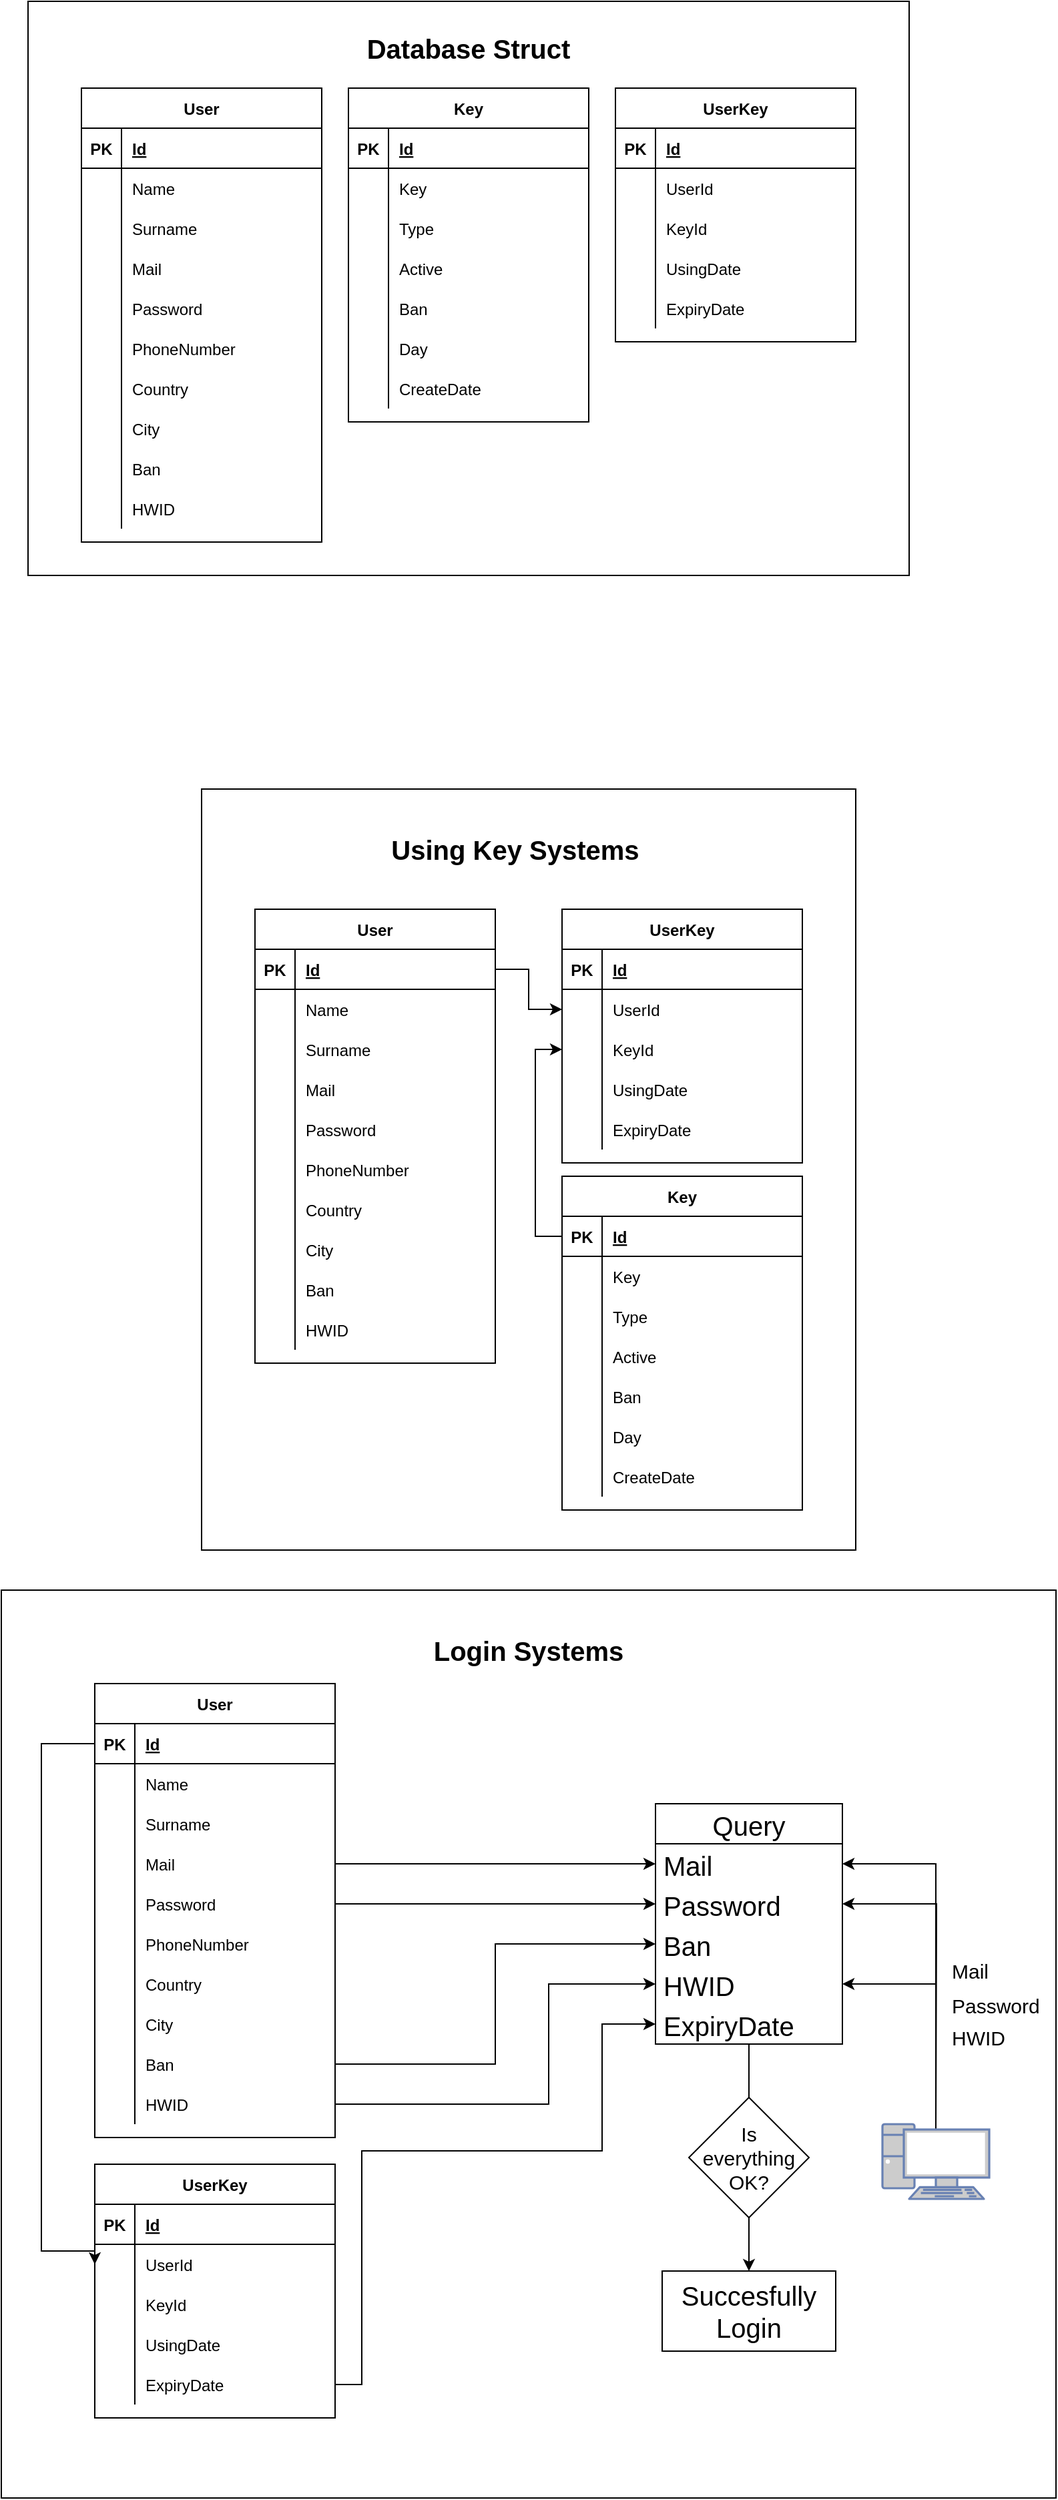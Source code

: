 <mxfile version="20.2.3" type="device"><diagram id="1TF6f9yTMs5VbgVjEjYA" name="Page-1"><mxGraphModel dx="1422" dy="786" grid="1" gridSize="10" guides="1" tooltips="1" connect="1" arrows="1" fold="1" page="1" pageScale="1" pageWidth="850" pageHeight="1100" math="0" shadow="0"><root><mxCell id="0"/><mxCell id="1" parent="0"/><mxCell id="g-qVgkl6yC5F2LCy31kU-388" value="" style="rounded=0;whiteSpace=wrap;html=1;fontSize=15;" vertex="1" parent="1"><mxGeometry x="60" y="20" width="660" height="430" as="geometry"/></mxCell><mxCell id="g-qVgkl6yC5F2LCy31kU-120" value="" style="rounded=0;whiteSpace=wrap;html=1;fontSize=20;" vertex="1" parent="1"><mxGeometry x="190" y="610" width="490" height="570" as="geometry"/></mxCell><mxCell id="g-qVgkl6yC5F2LCy31kU-2" value="User" style="shape=table;startSize=30;container=1;collapsible=1;childLayout=tableLayout;fixedRows=1;rowLines=0;fontStyle=1;align=center;resizeLast=1;" vertex="1" parent="1"><mxGeometry x="230" y="700" width="180" height="340" as="geometry"/></mxCell><mxCell id="g-qVgkl6yC5F2LCy31kU-3" value="" style="shape=tableRow;horizontal=0;startSize=0;swimlaneHead=0;swimlaneBody=0;fillColor=none;collapsible=0;dropTarget=0;points=[[0,0.5],[1,0.5]];portConstraint=eastwest;top=0;left=0;right=0;bottom=1;" vertex="1" parent="g-qVgkl6yC5F2LCy31kU-2"><mxGeometry y="30" width="180" height="30" as="geometry"/></mxCell><mxCell id="g-qVgkl6yC5F2LCy31kU-4" value="PK" style="shape=partialRectangle;connectable=0;fillColor=none;top=0;left=0;bottom=0;right=0;fontStyle=1;overflow=hidden;" vertex="1" parent="g-qVgkl6yC5F2LCy31kU-3"><mxGeometry width="30" height="30" as="geometry"><mxRectangle width="30" height="30" as="alternateBounds"/></mxGeometry></mxCell><mxCell id="g-qVgkl6yC5F2LCy31kU-5" value="Id" style="shape=partialRectangle;connectable=0;fillColor=none;top=0;left=0;bottom=0;right=0;align=left;spacingLeft=6;fontStyle=5;overflow=hidden;" vertex="1" parent="g-qVgkl6yC5F2LCy31kU-3"><mxGeometry x="30" width="150" height="30" as="geometry"><mxRectangle width="150" height="30" as="alternateBounds"/></mxGeometry></mxCell><mxCell id="g-qVgkl6yC5F2LCy31kU-6" value="" style="shape=tableRow;horizontal=0;startSize=0;swimlaneHead=0;swimlaneBody=0;fillColor=none;collapsible=0;dropTarget=0;points=[[0,0.5],[1,0.5]];portConstraint=eastwest;top=0;left=0;right=0;bottom=0;" vertex="1" parent="g-qVgkl6yC5F2LCy31kU-2"><mxGeometry y="60" width="180" height="30" as="geometry"/></mxCell><mxCell id="g-qVgkl6yC5F2LCy31kU-7" value="" style="shape=partialRectangle;connectable=0;fillColor=none;top=0;left=0;bottom=0;right=0;editable=1;overflow=hidden;" vertex="1" parent="g-qVgkl6yC5F2LCy31kU-6"><mxGeometry width="30" height="30" as="geometry"><mxRectangle width="30" height="30" as="alternateBounds"/></mxGeometry></mxCell><mxCell id="g-qVgkl6yC5F2LCy31kU-8" value="Name" style="shape=partialRectangle;connectable=0;fillColor=none;top=0;left=0;bottom=0;right=0;align=left;spacingLeft=6;overflow=hidden;" vertex="1" parent="g-qVgkl6yC5F2LCy31kU-6"><mxGeometry x="30" width="150" height="30" as="geometry"><mxRectangle width="150" height="30" as="alternateBounds"/></mxGeometry></mxCell><mxCell id="g-qVgkl6yC5F2LCy31kU-9" value="" style="shape=tableRow;horizontal=0;startSize=0;swimlaneHead=0;swimlaneBody=0;fillColor=none;collapsible=0;dropTarget=0;points=[[0,0.5],[1,0.5]];portConstraint=eastwest;top=0;left=0;right=0;bottom=0;" vertex="1" parent="g-qVgkl6yC5F2LCy31kU-2"><mxGeometry y="90" width="180" height="30" as="geometry"/></mxCell><mxCell id="g-qVgkl6yC5F2LCy31kU-10" value="" style="shape=partialRectangle;connectable=0;fillColor=none;top=0;left=0;bottom=0;right=0;editable=1;overflow=hidden;" vertex="1" parent="g-qVgkl6yC5F2LCy31kU-9"><mxGeometry width="30" height="30" as="geometry"><mxRectangle width="30" height="30" as="alternateBounds"/></mxGeometry></mxCell><mxCell id="g-qVgkl6yC5F2LCy31kU-11" value="Surname" style="shape=partialRectangle;connectable=0;fillColor=none;top=0;left=0;bottom=0;right=0;align=left;spacingLeft=6;overflow=hidden;" vertex="1" parent="g-qVgkl6yC5F2LCy31kU-9"><mxGeometry x="30" width="150" height="30" as="geometry"><mxRectangle width="150" height="30" as="alternateBounds"/></mxGeometry></mxCell><mxCell id="g-qVgkl6yC5F2LCy31kU-12" value="" style="shape=tableRow;horizontal=0;startSize=0;swimlaneHead=0;swimlaneBody=0;fillColor=none;collapsible=0;dropTarget=0;points=[[0,0.5],[1,0.5]];portConstraint=eastwest;top=0;left=0;right=0;bottom=0;" vertex="1" parent="g-qVgkl6yC5F2LCy31kU-2"><mxGeometry y="120" width="180" height="30" as="geometry"/></mxCell><mxCell id="g-qVgkl6yC5F2LCy31kU-13" value="" style="shape=partialRectangle;connectable=0;fillColor=none;top=0;left=0;bottom=0;right=0;editable=1;overflow=hidden;" vertex="1" parent="g-qVgkl6yC5F2LCy31kU-12"><mxGeometry width="30" height="30" as="geometry"><mxRectangle width="30" height="30" as="alternateBounds"/></mxGeometry></mxCell><mxCell id="g-qVgkl6yC5F2LCy31kU-14" value="Mail" style="shape=partialRectangle;connectable=0;fillColor=none;top=0;left=0;bottom=0;right=0;align=left;spacingLeft=6;overflow=hidden;" vertex="1" parent="g-qVgkl6yC5F2LCy31kU-12"><mxGeometry x="30" width="150" height="30" as="geometry"><mxRectangle width="150" height="30" as="alternateBounds"/></mxGeometry></mxCell><mxCell id="g-qVgkl6yC5F2LCy31kU-18" value="" style="shape=tableRow;horizontal=0;startSize=0;swimlaneHead=0;swimlaneBody=0;fillColor=none;collapsible=0;dropTarget=0;points=[[0,0.5],[1,0.5]];portConstraint=eastwest;top=0;left=0;right=0;bottom=0;" vertex="1" parent="g-qVgkl6yC5F2LCy31kU-2"><mxGeometry y="150" width="180" height="30" as="geometry"/></mxCell><mxCell id="g-qVgkl6yC5F2LCy31kU-19" value="" style="shape=partialRectangle;connectable=0;fillColor=none;top=0;left=0;bottom=0;right=0;editable=1;overflow=hidden;" vertex="1" parent="g-qVgkl6yC5F2LCy31kU-18"><mxGeometry width="30" height="30" as="geometry"><mxRectangle width="30" height="30" as="alternateBounds"/></mxGeometry></mxCell><mxCell id="g-qVgkl6yC5F2LCy31kU-20" value="Password" style="shape=partialRectangle;connectable=0;fillColor=none;top=0;left=0;bottom=0;right=0;align=left;spacingLeft=6;overflow=hidden;" vertex="1" parent="g-qVgkl6yC5F2LCy31kU-18"><mxGeometry x="30" width="150" height="30" as="geometry"><mxRectangle width="150" height="30" as="alternateBounds"/></mxGeometry></mxCell><mxCell id="g-qVgkl6yC5F2LCy31kU-21" value="" style="shape=tableRow;horizontal=0;startSize=0;swimlaneHead=0;swimlaneBody=0;fillColor=none;collapsible=0;dropTarget=0;points=[[0,0.5],[1,0.5]];portConstraint=eastwest;top=0;left=0;right=0;bottom=0;" vertex="1" parent="g-qVgkl6yC5F2LCy31kU-2"><mxGeometry y="180" width="180" height="30" as="geometry"/></mxCell><mxCell id="g-qVgkl6yC5F2LCy31kU-22" value="" style="shape=partialRectangle;connectable=0;fillColor=none;top=0;left=0;bottom=0;right=0;editable=1;overflow=hidden;" vertex="1" parent="g-qVgkl6yC5F2LCy31kU-21"><mxGeometry width="30" height="30" as="geometry"><mxRectangle width="30" height="30" as="alternateBounds"/></mxGeometry></mxCell><mxCell id="g-qVgkl6yC5F2LCy31kU-23" value="PhoneNumber" style="shape=partialRectangle;connectable=0;fillColor=none;top=0;left=0;bottom=0;right=0;align=left;spacingLeft=6;overflow=hidden;" vertex="1" parent="g-qVgkl6yC5F2LCy31kU-21"><mxGeometry x="30" width="150" height="30" as="geometry"><mxRectangle width="150" height="30" as="alternateBounds"/></mxGeometry></mxCell><mxCell id="g-qVgkl6yC5F2LCy31kU-24" value="" style="shape=tableRow;horizontal=0;startSize=0;swimlaneHead=0;swimlaneBody=0;fillColor=none;collapsible=0;dropTarget=0;points=[[0,0.5],[1,0.5]];portConstraint=eastwest;top=0;left=0;right=0;bottom=0;" vertex="1" parent="g-qVgkl6yC5F2LCy31kU-2"><mxGeometry y="210" width="180" height="30" as="geometry"/></mxCell><mxCell id="g-qVgkl6yC5F2LCy31kU-25" value="" style="shape=partialRectangle;connectable=0;fillColor=none;top=0;left=0;bottom=0;right=0;editable=1;overflow=hidden;" vertex="1" parent="g-qVgkl6yC5F2LCy31kU-24"><mxGeometry width="30" height="30" as="geometry"><mxRectangle width="30" height="30" as="alternateBounds"/></mxGeometry></mxCell><mxCell id="g-qVgkl6yC5F2LCy31kU-26" value="Country" style="shape=partialRectangle;connectable=0;fillColor=none;top=0;left=0;bottom=0;right=0;align=left;spacingLeft=6;overflow=hidden;" vertex="1" parent="g-qVgkl6yC5F2LCy31kU-24"><mxGeometry x="30" width="150" height="30" as="geometry"><mxRectangle width="150" height="30" as="alternateBounds"/></mxGeometry></mxCell><mxCell id="g-qVgkl6yC5F2LCy31kU-27" value="" style="shape=tableRow;horizontal=0;startSize=0;swimlaneHead=0;swimlaneBody=0;fillColor=none;collapsible=0;dropTarget=0;points=[[0,0.5],[1,0.5]];portConstraint=eastwest;top=0;left=0;right=0;bottom=0;" vertex="1" parent="g-qVgkl6yC5F2LCy31kU-2"><mxGeometry y="240" width="180" height="30" as="geometry"/></mxCell><mxCell id="g-qVgkl6yC5F2LCy31kU-28" value="" style="shape=partialRectangle;connectable=0;fillColor=none;top=0;left=0;bottom=0;right=0;editable=1;overflow=hidden;" vertex="1" parent="g-qVgkl6yC5F2LCy31kU-27"><mxGeometry width="30" height="30" as="geometry"><mxRectangle width="30" height="30" as="alternateBounds"/></mxGeometry></mxCell><mxCell id="g-qVgkl6yC5F2LCy31kU-29" value="City" style="shape=partialRectangle;connectable=0;fillColor=none;top=0;left=0;bottom=0;right=0;align=left;spacingLeft=6;overflow=hidden;" vertex="1" parent="g-qVgkl6yC5F2LCy31kU-27"><mxGeometry x="30" width="150" height="30" as="geometry"><mxRectangle width="150" height="30" as="alternateBounds"/></mxGeometry></mxCell><mxCell id="g-qVgkl6yC5F2LCy31kU-30" value="" style="shape=tableRow;horizontal=0;startSize=0;swimlaneHead=0;swimlaneBody=0;fillColor=none;collapsible=0;dropTarget=0;points=[[0,0.5],[1,0.5]];portConstraint=eastwest;top=0;left=0;right=0;bottom=0;" vertex="1" parent="g-qVgkl6yC5F2LCy31kU-2"><mxGeometry y="270" width="180" height="30" as="geometry"/></mxCell><mxCell id="g-qVgkl6yC5F2LCy31kU-31" value="" style="shape=partialRectangle;connectable=0;fillColor=none;top=0;left=0;bottom=0;right=0;editable=1;overflow=hidden;" vertex="1" parent="g-qVgkl6yC5F2LCy31kU-30"><mxGeometry width="30" height="30" as="geometry"><mxRectangle width="30" height="30" as="alternateBounds"/></mxGeometry></mxCell><mxCell id="g-qVgkl6yC5F2LCy31kU-32" value="Ban" style="shape=partialRectangle;connectable=0;fillColor=none;top=0;left=0;bottom=0;right=0;align=left;spacingLeft=6;overflow=hidden;" vertex="1" parent="g-qVgkl6yC5F2LCy31kU-30"><mxGeometry x="30" width="150" height="30" as="geometry"><mxRectangle width="150" height="30" as="alternateBounds"/></mxGeometry></mxCell><mxCell id="g-qVgkl6yC5F2LCy31kU-33" value="" style="shape=tableRow;horizontal=0;startSize=0;swimlaneHead=0;swimlaneBody=0;fillColor=none;collapsible=0;dropTarget=0;points=[[0,0.5],[1,0.5]];portConstraint=eastwest;top=0;left=0;right=0;bottom=0;" vertex="1" parent="g-qVgkl6yC5F2LCy31kU-2"><mxGeometry y="300" width="180" height="30" as="geometry"/></mxCell><mxCell id="g-qVgkl6yC5F2LCy31kU-34" value="" style="shape=partialRectangle;connectable=0;fillColor=none;top=0;left=0;bottom=0;right=0;editable=1;overflow=hidden;" vertex="1" parent="g-qVgkl6yC5F2LCy31kU-33"><mxGeometry width="30" height="30" as="geometry"><mxRectangle width="30" height="30" as="alternateBounds"/></mxGeometry></mxCell><mxCell id="g-qVgkl6yC5F2LCy31kU-35" value="HWID" style="shape=partialRectangle;connectable=0;fillColor=none;top=0;left=0;bottom=0;right=0;align=left;spacingLeft=6;overflow=hidden;" vertex="1" parent="g-qVgkl6yC5F2LCy31kU-33"><mxGeometry x="30" width="150" height="30" as="geometry"><mxRectangle width="150" height="30" as="alternateBounds"/></mxGeometry></mxCell><mxCell id="g-qVgkl6yC5F2LCy31kU-64" value="Key" style="shape=table;startSize=30;container=1;collapsible=1;childLayout=tableLayout;fixedRows=1;rowLines=0;fontStyle=1;align=center;resizeLast=1;" vertex="1" parent="1"><mxGeometry x="460" y="900" width="180" height="250" as="geometry"/></mxCell><mxCell id="g-qVgkl6yC5F2LCy31kU-65" value="" style="shape=tableRow;horizontal=0;startSize=0;swimlaneHead=0;swimlaneBody=0;fillColor=none;collapsible=0;dropTarget=0;points=[[0,0.5],[1,0.5]];portConstraint=eastwest;top=0;left=0;right=0;bottom=1;" vertex="1" parent="g-qVgkl6yC5F2LCy31kU-64"><mxGeometry y="30" width="180" height="30" as="geometry"/></mxCell><mxCell id="g-qVgkl6yC5F2LCy31kU-66" value="PK" style="shape=partialRectangle;connectable=0;fillColor=none;top=0;left=0;bottom=0;right=0;fontStyle=1;overflow=hidden;" vertex="1" parent="g-qVgkl6yC5F2LCy31kU-65"><mxGeometry width="30" height="30" as="geometry"><mxRectangle width="30" height="30" as="alternateBounds"/></mxGeometry></mxCell><mxCell id="g-qVgkl6yC5F2LCy31kU-67" value="Id" style="shape=partialRectangle;connectable=0;fillColor=none;top=0;left=0;bottom=0;right=0;align=left;spacingLeft=6;fontStyle=5;overflow=hidden;" vertex="1" parent="g-qVgkl6yC5F2LCy31kU-65"><mxGeometry x="30" width="150" height="30" as="geometry"><mxRectangle width="150" height="30" as="alternateBounds"/></mxGeometry></mxCell><mxCell id="g-qVgkl6yC5F2LCy31kU-68" value="" style="shape=tableRow;horizontal=0;startSize=0;swimlaneHead=0;swimlaneBody=0;fillColor=none;collapsible=0;dropTarget=0;points=[[0,0.5],[1,0.5]];portConstraint=eastwest;top=0;left=0;right=0;bottom=0;" vertex="1" parent="g-qVgkl6yC5F2LCy31kU-64"><mxGeometry y="60" width="180" height="30" as="geometry"/></mxCell><mxCell id="g-qVgkl6yC5F2LCy31kU-69" value="" style="shape=partialRectangle;connectable=0;fillColor=none;top=0;left=0;bottom=0;right=0;editable=1;overflow=hidden;" vertex="1" parent="g-qVgkl6yC5F2LCy31kU-68"><mxGeometry width="30" height="30" as="geometry"><mxRectangle width="30" height="30" as="alternateBounds"/></mxGeometry></mxCell><mxCell id="g-qVgkl6yC5F2LCy31kU-70" value="Key" style="shape=partialRectangle;connectable=0;fillColor=none;top=0;left=0;bottom=0;right=0;align=left;spacingLeft=6;overflow=hidden;" vertex="1" parent="g-qVgkl6yC5F2LCy31kU-68"><mxGeometry x="30" width="150" height="30" as="geometry"><mxRectangle width="150" height="30" as="alternateBounds"/></mxGeometry></mxCell><mxCell id="g-qVgkl6yC5F2LCy31kU-71" value="" style="shape=tableRow;horizontal=0;startSize=0;swimlaneHead=0;swimlaneBody=0;fillColor=none;collapsible=0;dropTarget=0;points=[[0,0.5],[1,0.5]];portConstraint=eastwest;top=0;left=0;right=0;bottom=0;" vertex="1" parent="g-qVgkl6yC5F2LCy31kU-64"><mxGeometry y="90" width="180" height="30" as="geometry"/></mxCell><mxCell id="g-qVgkl6yC5F2LCy31kU-72" value="" style="shape=partialRectangle;connectable=0;fillColor=none;top=0;left=0;bottom=0;right=0;editable=1;overflow=hidden;" vertex="1" parent="g-qVgkl6yC5F2LCy31kU-71"><mxGeometry width="30" height="30" as="geometry"><mxRectangle width="30" height="30" as="alternateBounds"/></mxGeometry></mxCell><mxCell id="g-qVgkl6yC5F2LCy31kU-73" value="Type" style="shape=partialRectangle;connectable=0;fillColor=none;top=0;left=0;bottom=0;right=0;align=left;spacingLeft=6;overflow=hidden;" vertex="1" parent="g-qVgkl6yC5F2LCy31kU-71"><mxGeometry x="30" width="150" height="30" as="geometry"><mxRectangle width="150" height="30" as="alternateBounds"/></mxGeometry></mxCell><mxCell id="g-qVgkl6yC5F2LCy31kU-74" value="" style="shape=tableRow;horizontal=0;startSize=0;swimlaneHead=0;swimlaneBody=0;fillColor=none;collapsible=0;dropTarget=0;points=[[0,0.5],[1,0.5]];portConstraint=eastwest;top=0;left=0;right=0;bottom=0;" vertex="1" parent="g-qVgkl6yC5F2LCy31kU-64"><mxGeometry y="120" width="180" height="30" as="geometry"/></mxCell><mxCell id="g-qVgkl6yC5F2LCy31kU-75" value="" style="shape=partialRectangle;connectable=0;fillColor=none;top=0;left=0;bottom=0;right=0;editable=1;overflow=hidden;" vertex="1" parent="g-qVgkl6yC5F2LCy31kU-74"><mxGeometry width="30" height="30" as="geometry"><mxRectangle width="30" height="30" as="alternateBounds"/></mxGeometry></mxCell><mxCell id="g-qVgkl6yC5F2LCy31kU-76" value="Active" style="shape=partialRectangle;connectable=0;fillColor=none;top=0;left=0;bottom=0;right=0;align=left;spacingLeft=6;overflow=hidden;" vertex="1" parent="g-qVgkl6yC5F2LCy31kU-74"><mxGeometry x="30" width="150" height="30" as="geometry"><mxRectangle width="150" height="30" as="alternateBounds"/></mxGeometry></mxCell><mxCell id="g-qVgkl6yC5F2LCy31kU-77" value="" style="shape=tableRow;horizontal=0;startSize=0;swimlaneHead=0;swimlaneBody=0;fillColor=none;collapsible=0;dropTarget=0;points=[[0,0.5],[1,0.5]];portConstraint=eastwest;top=0;left=0;right=0;bottom=0;" vertex="1" parent="g-qVgkl6yC5F2LCy31kU-64"><mxGeometry y="150" width="180" height="30" as="geometry"/></mxCell><mxCell id="g-qVgkl6yC5F2LCy31kU-78" value="" style="shape=partialRectangle;connectable=0;fillColor=none;top=0;left=0;bottom=0;right=0;editable=1;overflow=hidden;" vertex="1" parent="g-qVgkl6yC5F2LCy31kU-77"><mxGeometry width="30" height="30" as="geometry"><mxRectangle width="30" height="30" as="alternateBounds"/></mxGeometry></mxCell><mxCell id="g-qVgkl6yC5F2LCy31kU-79" value="Ban" style="shape=partialRectangle;connectable=0;fillColor=none;top=0;left=0;bottom=0;right=0;align=left;spacingLeft=6;overflow=hidden;" vertex="1" parent="g-qVgkl6yC5F2LCy31kU-77"><mxGeometry x="30" width="150" height="30" as="geometry"><mxRectangle width="150" height="30" as="alternateBounds"/></mxGeometry></mxCell><mxCell id="g-qVgkl6yC5F2LCy31kU-80" value="" style="shape=tableRow;horizontal=0;startSize=0;swimlaneHead=0;swimlaneBody=0;fillColor=none;collapsible=0;dropTarget=0;points=[[0,0.5],[1,0.5]];portConstraint=eastwest;top=0;left=0;right=0;bottom=0;" vertex="1" parent="g-qVgkl6yC5F2LCy31kU-64"><mxGeometry y="180" width="180" height="30" as="geometry"/></mxCell><mxCell id="g-qVgkl6yC5F2LCy31kU-81" value="" style="shape=partialRectangle;connectable=0;fillColor=none;top=0;left=0;bottom=0;right=0;editable=1;overflow=hidden;" vertex="1" parent="g-qVgkl6yC5F2LCy31kU-80"><mxGeometry width="30" height="30" as="geometry"><mxRectangle width="30" height="30" as="alternateBounds"/></mxGeometry></mxCell><mxCell id="g-qVgkl6yC5F2LCy31kU-82" value="Day" style="shape=partialRectangle;connectable=0;fillColor=none;top=0;left=0;bottom=0;right=0;align=left;spacingLeft=6;overflow=hidden;" vertex="1" parent="g-qVgkl6yC5F2LCy31kU-80"><mxGeometry x="30" width="150" height="30" as="geometry"><mxRectangle width="150" height="30" as="alternateBounds"/></mxGeometry></mxCell><mxCell id="g-qVgkl6yC5F2LCy31kU-83" value="" style="shape=tableRow;horizontal=0;startSize=0;swimlaneHead=0;swimlaneBody=0;fillColor=none;collapsible=0;dropTarget=0;points=[[0,0.5],[1,0.5]];portConstraint=eastwest;top=0;left=0;right=0;bottom=0;" vertex="1" parent="g-qVgkl6yC5F2LCy31kU-64"><mxGeometry y="210" width="180" height="30" as="geometry"/></mxCell><mxCell id="g-qVgkl6yC5F2LCy31kU-84" value="" style="shape=partialRectangle;connectable=0;fillColor=none;top=0;left=0;bottom=0;right=0;editable=1;overflow=hidden;" vertex="1" parent="g-qVgkl6yC5F2LCy31kU-83"><mxGeometry width="30" height="30" as="geometry"><mxRectangle width="30" height="30" as="alternateBounds"/></mxGeometry></mxCell><mxCell id="g-qVgkl6yC5F2LCy31kU-85" value="CreateDate" style="shape=partialRectangle;connectable=0;fillColor=none;top=0;left=0;bottom=0;right=0;align=left;spacingLeft=6;overflow=hidden;" vertex="1" parent="g-qVgkl6yC5F2LCy31kU-83"><mxGeometry x="30" width="150" height="30" as="geometry"><mxRectangle width="150" height="30" as="alternateBounds"/></mxGeometry></mxCell><mxCell id="g-qVgkl6yC5F2LCy31kU-86" value="UserKey" style="shape=table;startSize=30;container=1;collapsible=1;childLayout=tableLayout;fixedRows=1;rowLines=0;fontStyle=1;align=center;resizeLast=1;" vertex="1" parent="1"><mxGeometry x="460" y="700" width="180" height="190" as="geometry"/></mxCell><mxCell id="g-qVgkl6yC5F2LCy31kU-87" value="" style="shape=tableRow;horizontal=0;startSize=0;swimlaneHead=0;swimlaneBody=0;fillColor=none;collapsible=0;dropTarget=0;points=[[0,0.5],[1,0.5]];portConstraint=eastwest;top=0;left=0;right=0;bottom=1;" vertex="1" parent="g-qVgkl6yC5F2LCy31kU-86"><mxGeometry y="30" width="180" height="30" as="geometry"/></mxCell><mxCell id="g-qVgkl6yC5F2LCy31kU-88" value="PK" style="shape=partialRectangle;connectable=0;fillColor=none;top=0;left=0;bottom=0;right=0;fontStyle=1;overflow=hidden;" vertex="1" parent="g-qVgkl6yC5F2LCy31kU-87"><mxGeometry width="30" height="30" as="geometry"><mxRectangle width="30" height="30" as="alternateBounds"/></mxGeometry></mxCell><mxCell id="g-qVgkl6yC5F2LCy31kU-89" value="Id" style="shape=partialRectangle;connectable=0;fillColor=none;top=0;left=0;bottom=0;right=0;align=left;spacingLeft=6;fontStyle=5;overflow=hidden;" vertex="1" parent="g-qVgkl6yC5F2LCy31kU-87"><mxGeometry x="30" width="150" height="30" as="geometry"><mxRectangle width="150" height="30" as="alternateBounds"/></mxGeometry></mxCell><mxCell id="g-qVgkl6yC5F2LCy31kU-90" value="" style="shape=tableRow;horizontal=0;startSize=0;swimlaneHead=0;swimlaneBody=0;fillColor=none;collapsible=0;dropTarget=0;points=[[0,0.5],[1,0.5]];portConstraint=eastwest;top=0;left=0;right=0;bottom=0;" vertex="1" parent="g-qVgkl6yC5F2LCy31kU-86"><mxGeometry y="60" width="180" height="30" as="geometry"/></mxCell><mxCell id="g-qVgkl6yC5F2LCy31kU-91" value="" style="shape=partialRectangle;connectable=0;fillColor=none;top=0;left=0;bottom=0;right=0;editable=1;overflow=hidden;" vertex="1" parent="g-qVgkl6yC5F2LCy31kU-90"><mxGeometry width="30" height="30" as="geometry"><mxRectangle width="30" height="30" as="alternateBounds"/></mxGeometry></mxCell><mxCell id="g-qVgkl6yC5F2LCy31kU-92" value="UserId" style="shape=partialRectangle;connectable=0;fillColor=none;top=0;left=0;bottom=0;right=0;align=left;spacingLeft=6;overflow=hidden;" vertex="1" parent="g-qVgkl6yC5F2LCy31kU-90"><mxGeometry x="30" width="150" height="30" as="geometry"><mxRectangle width="150" height="30" as="alternateBounds"/></mxGeometry></mxCell><mxCell id="g-qVgkl6yC5F2LCy31kU-93" value="" style="shape=tableRow;horizontal=0;startSize=0;swimlaneHead=0;swimlaneBody=0;fillColor=none;collapsible=0;dropTarget=0;points=[[0,0.5],[1,0.5]];portConstraint=eastwest;top=0;left=0;right=0;bottom=0;" vertex="1" parent="g-qVgkl6yC5F2LCy31kU-86"><mxGeometry y="90" width="180" height="30" as="geometry"/></mxCell><mxCell id="g-qVgkl6yC5F2LCy31kU-94" value="" style="shape=partialRectangle;connectable=0;fillColor=none;top=0;left=0;bottom=0;right=0;editable=1;overflow=hidden;" vertex="1" parent="g-qVgkl6yC5F2LCy31kU-93"><mxGeometry width="30" height="30" as="geometry"><mxRectangle width="30" height="30" as="alternateBounds"/></mxGeometry></mxCell><mxCell id="g-qVgkl6yC5F2LCy31kU-95" value="KeyId" style="shape=partialRectangle;connectable=0;fillColor=none;top=0;left=0;bottom=0;right=0;align=left;spacingLeft=6;overflow=hidden;" vertex="1" parent="g-qVgkl6yC5F2LCy31kU-93"><mxGeometry x="30" width="150" height="30" as="geometry"><mxRectangle width="150" height="30" as="alternateBounds"/></mxGeometry></mxCell><mxCell id="g-qVgkl6yC5F2LCy31kU-96" value="" style="shape=tableRow;horizontal=0;startSize=0;swimlaneHead=0;swimlaneBody=0;fillColor=none;collapsible=0;dropTarget=0;points=[[0,0.5],[1,0.5]];portConstraint=eastwest;top=0;left=0;right=0;bottom=0;" vertex="1" parent="g-qVgkl6yC5F2LCy31kU-86"><mxGeometry y="120" width="180" height="30" as="geometry"/></mxCell><mxCell id="g-qVgkl6yC5F2LCy31kU-97" value="" style="shape=partialRectangle;connectable=0;fillColor=none;top=0;left=0;bottom=0;right=0;editable=1;overflow=hidden;" vertex="1" parent="g-qVgkl6yC5F2LCy31kU-96"><mxGeometry width="30" height="30" as="geometry"><mxRectangle width="30" height="30" as="alternateBounds"/></mxGeometry></mxCell><mxCell id="g-qVgkl6yC5F2LCy31kU-98" value="UsingDate" style="shape=partialRectangle;connectable=0;fillColor=none;top=0;left=0;bottom=0;right=0;align=left;spacingLeft=6;overflow=hidden;" vertex="1" parent="g-qVgkl6yC5F2LCy31kU-96"><mxGeometry x="30" width="150" height="30" as="geometry"><mxRectangle width="150" height="30" as="alternateBounds"/></mxGeometry></mxCell><mxCell id="g-qVgkl6yC5F2LCy31kU-99" value="" style="shape=tableRow;horizontal=0;startSize=0;swimlaneHead=0;swimlaneBody=0;fillColor=none;collapsible=0;dropTarget=0;points=[[0,0.5],[1,0.5]];portConstraint=eastwest;top=0;left=0;right=0;bottom=0;" vertex="1" parent="g-qVgkl6yC5F2LCy31kU-86"><mxGeometry y="150" width="180" height="30" as="geometry"/></mxCell><mxCell id="g-qVgkl6yC5F2LCy31kU-100" value="" style="shape=partialRectangle;connectable=0;fillColor=none;top=0;left=0;bottom=0;right=0;editable=1;overflow=hidden;" vertex="1" parent="g-qVgkl6yC5F2LCy31kU-99"><mxGeometry width="30" height="30" as="geometry"><mxRectangle width="30" height="30" as="alternateBounds"/></mxGeometry></mxCell><mxCell id="g-qVgkl6yC5F2LCy31kU-101" value="ExpiryDate" style="shape=partialRectangle;connectable=0;fillColor=none;top=0;left=0;bottom=0;right=0;align=left;spacingLeft=6;overflow=hidden;" vertex="1" parent="g-qVgkl6yC5F2LCy31kU-99"><mxGeometry x="30" width="150" height="30" as="geometry"><mxRectangle width="150" height="30" as="alternateBounds"/></mxGeometry></mxCell><mxCell id="g-qVgkl6yC5F2LCy31kU-117" style="edgeStyle=orthogonalEdgeStyle;rounded=0;orthogonalLoop=1;jettySize=auto;html=1;exitX=1;exitY=0.5;exitDx=0;exitDy=0;entryX=0;entryY=0.5;entryDx=0;entryDy=0;" edge="1" parent="1" source="g-qVgkl6yC5F2LCy31kU-3" target="g-qVgkl6yC5F2LCy31kU-90"><mxGeometry relative="1" as="geometry"/></mxCell><mxCell id="g-qVgkl6yC5F2LCy31kU-118" style="edgeStyle=orthogonalEdgeStyle;rounded=0;orthogonalLoop=1;jettySize=auto;html=1;exitX=0;exitY=0.5;exitDx=0;exitDy=0;entryX=0;entryY=0.5;entryDx=0;entryDy=0;" edge="1" parent="1" source="g-qVgkl6yC5F2LCy31kU-65" target="g-qVgkl6yC5F2LCy31kU-93"><mxGeometry relative="1" as="geometry"/></mxCell><mxCell id="g-qVgkl6yC5F2LCy31kU-119" value="&lt;b style=&quot;line-height: 2;&quot;&gt;&lt;font style=&quot;font-size: 20px;&quot;&gt;Using Key Systems&lt;/font&gt;&lt;/b&gt;" style="text;html=1;strokeColor=none;fillColor=none;align=center;verticalAlign=middle;whiteSpace=wrap;rounded=0;" vertex="1" parent="1"><mxGeometry x="295" y="640" width="260" height="30" as="geometry"/></mxCell><mxCell id="g-qVgkl6yC5F2LCy31kU-121" value="" style="rounded=0;whiteSpace=wrap;html=1;fontSize=20;" vertex="1" parent="1"><mxGeometry x="40" y="1210" width="790" height="680" as="geometry"/></mxCell><mxCell id="g-qVgkl6yC5F2LCy31kU-123" value="&lt;b style=&quot;line-height: 2;&quot;&gt;&lt;font style=&quot;font-size: 20px;&quot;&gt;Login&amp;nbsp;Systems&lt;/font&gt;&lt;/b&gt;" style="text;html=1;strokeColor=none;fillColor=none;align=center;verticalAlign=middle;whiteSpace=wrap;rounded=0;" vertex="1" parent="1"><mxGeometry x="305" y="1240" width="260" height="30" as="geometry"/></mxCell><mxCell id="g-qVgkl6yC5F2LCy31kU-155" value="User" style="shape=table;startSize=30;container=1;collapsible=1;childLayout=tableLayout;fixedRows=1;rowLines=0;fontStyle=1;align=center;resizeLast=1;" vertex="1" parent="1"><mxGeometry x="110" y="1280" width="180" height="340" as="geometry"/></mxCell><mxCell id="g-qVgkl6yC5F2LCy31kU-156" value="" style="shape=tableRow;horizontal=0;startSize=0;swimlaneHead=0;swimlaneBody=0;fillColor=none;collapsible=0;dropTarget=0;points=[[0,0.5],[1,0.5]];portConstraint=eastwest;top=0;left=0;right=0;bottom=1;" vertex="1" parent="g-qVgkl6yC5F2LCy31kU-155"><mxGeometry y="30" width="180" height="30" as="geometry"/></mxCell><mxCell id="g-qVgkl6yC5F2LCy31kU-157" value="PK" style="shape=partialRectangle;connectable=0;fillColor=none;top=0;left=0;bottom=0;right=0;fontStyle=1;overflow=hidden;" vertex="1" parent="g-qVgkl6yC5F2LCy31kU-156"><mxGeometry width="30" height="30" as="geometry"><mxRectangle width="30" height="30" as="alternateBounds"/></mxGeometry></mxCell><mxCell id="g-qVgkl6yC5F2LCy31kU-158" value="Id" style="shape=partialRectangle;connectable=0;fillColor=none;top=0;left=0;bottom=0;right=0;align=left;spacingLeft=6;fontStyle=5;overflow=hidden;" vertex="1" parent="g-qVgkl6yC5F2LCy31kU-156"><mxGeometry x="30" width="150" height="30" as="geometry"><mxRectangle width="150" height="30" as="alternateBounds"/></mxGeometry></mxCell><mxCell id="g-qVgkl6yC5F2LCy31kU-159" value="" style="shape=tableRow;horizontal=0;startSize=0;swimlaneHead=0;swimlaneBody=0;fillColor=none;collapsible=0;dropTarget=0;points=[[0,0.5],[1,0.5]];portConstraint=eastwest;top=0;left=0;right=0;bottom=0;" vertex="1" parent="g-qVgkl6yC5F2LCy31kU-155"><mxGeometry y="60" width="180" height="30" as="geometry"/></mxCell><mxCell id="g-qVgkl6yC5F2LCy31kU-160" value="" style="shape=partialRectangle;connectable=0;fillColor=none;top=0;left=0;bottom=0;right=0;editable=1;overflow=hidden;" vertex="1" parent="g-qVgkl6yC5F2LCy31kU-159"><mxGeometry width="30" height="30" as="geometry"><mxRectangle width="30" height="30" as="alternateBounds"/></mxGeometry></mxCell><mxCell id="g-qVgkl6yC5F2LCy31kU-161" value="Name" style="shape=partialRectangle;connectable=0;fillColor=none;top=0;left=0;bottom=0;right=0;align=left;spacingLeft=6;overflow=hidden;" vertex="1" parent="g-qVgkl6yC5F2LCy31kU-159"><mxGeometry x="30" width="150" height="30" as="geometry"><mxRectangle width="150" height="30" as="alternateBounds"/></mxGeometry></mxCell><mxCell id="g-qVgkl6yC5F2LCy31kU-162" value="" style="shape=tableRow;horizontal=0;startSize=0;swimlaneHead=0;swimlaneBody=0;fillColor=none;collapsible=0;dropTarget=0;points=[[0,0.5],[1,0.5]];portConstraint=eastwest;top=0;left=0;right=0;bottom=0;" vertex="1" parent="g-qVgkl6yC5F2LCy31kU-155"><mxGeometry y="90" width="180" height="30" as="geometry"/></mxCell><mxCell id="g-qVgkl6yC5F2LCy31kU-163" value="" style="shape=partialRectangle;connectable=0;fillColor=none;top=0;left=0;bottom=0;right=0;editable=1;overflow=hidden;" vertex="1" parent="g-qVgkl6yC5F2LCy31kU-162"><mxGeometry width="30" height="30" as="geometry"><mxRectangle width="30" height="30" as="alternateBounds"/></mxGeometry></mxCell><mxCell id="g-qVgkl6yC5F2LCy31kU-164" value="Surname" style="shape=partialRectangle;connectable=0;fillColor=none;top=0;left=0;bottom=0;right=0;align=left;spacingLeft=6;overflow=hidden;" vertex="1" parent="g-qVgkl6yC5F2LCy31kU-162"><mxGeometry x="30" width="150" height="30" as="geometry"><mxRectangle width="150" height="30" as="alternateBounds"/></mxGeometry></mxCell><mxCell id="g-qVgkl6yC5F2LCy31kU-165" value="" style="shape=tableRow;horizontal=0;startSize=0;swimlaneHead=0;swimlaneBody=0;fillColor=none;collapsible=0;dropTarget=0;points=[[0,0.5],[1,0.5]];portConstraint=eastwest;top=0;left=0;right=0;bottom=0;" vertex="1" parent="g-qVgkl6yC5F2LCy31kU-155"><mxGeometry y="120" width="180" height="30" as="geometry"/></mxCell><mxCell id="g-qVgkl6yC5F2LCy31kU-166" value="" style="shape=partialRectangle;connectable=0;fillColor=none;top=0;left=0;bottom=0;right=0;editable=1;overflow=hidden;" vertex="1" parent="g-qVgkl6yC5F2LCy31kU-165"><mxGeometry width="30" height="30" as="geometry"><mxRectangle width="30" height="30" as="alternateBounds"/></mxGeometry></mxCell><mxCell id="g-qVgkl6yC5F2LCy31kU-167" value="Mail" style="shape=partialRectangle;connectable=0;fillColor=none;top=0;left=0;bottom=0;right=0;align=left;spacingLeft=6;overflow=hidden;" vertex="1" parent="g-qVgkl6yC5F2LCy31kU-165"><mxGeometry x="30" width="150" height="30" as="geometry"><mxRectangle width="150" height="30" as="alternateBounds"/></mxGeometry></mxCell><mxCell id="g-qVgkl6yC5F2LCy31kU-168" value="" style="shape=tableRow;horizontal=0;startSize=0;swimlaneHead=0;swimlaneBody=0;fillColor=none;collapsible=0;dropTarget=0;points=[[0,0.5],[1,0.5]];portConstraint=eastwest;top=0;left=0;right=0;bottom=0;" vertex="1" parent="g-qVgkl6yC5F2LCy31kU-155"><mxGeometry y="150" width="180" height="30" as="geometry"/></mxCell><mxCell id="g-qVgkl6yC5F2LCy31kU-169" value="" style="shape=partialRectangle;connectable=0;fillColor=none;top=0;left=0;bottom=0;right=0;editable=1;overflow=hidden;" vertex="1" parent="g-qVgkl6yC5F2LCy31kU-168"><mxGeometry width="30" height="30" as="geometry"><mxRectangle width="30" height="30" as="alternateBounds"/></mxGeometry></mxCell><mxCell id="g-qVgkl6yC5F2LCy31kU-170" value="Password" style="shape=partialRectangle;connectable=0;fillColor=none;top=0;left=0;bottom=0;right=0;align=left;spacingLeft=6;overflow=hidden;" vertex="1" parent="g-qVgkl6yC5F2LCy31kU-168"><mxGeometry x="30" width="150" height="30" as="geometry"><mxRectangle width="150" height="30" as="alternateBounds"/></mxGeometry></mxCell><mxCell id="g-qVgkl6yC5F2LCy31kU-171" value="" style="shape=tableRow;horizontal=0;startSize=0;swimlaneHead=0;swimlaneBody=0;fillColor=none;collapsible=0;dropTarget=0;points=[[0,0.5],[1,0.5]];portConstraint=eastwest;top=0;left=0;right=0;bottom=0;" vertex="1" parent="g-qVgkl6yC5F2LCy31kU-155"><mxGeometry y="180" width="180" height="30" as="geometry"/></mxCell><mxCell id="g-qVgkl6yC5F2LCy31kU-172" value="" style="shape=partialRectangle;connectable=0;fillColor=none;top=0;left=0;bottom=0;right=0;editable=1;overflow=hidden;" vertex="1" parent="g-qVgkl6yC5F2LCy31kU-171"><mxGeometry width="30" height="30" as="geometry"><mxRectangle width="30" height="30" as="alternateBounds"/></mxGeometry></mxCell><mxCell id="g-qVgkl6yC5F2LCy31kU-173" value="PhoneNumber" style="shape=partialRectangle;connectable=0;fillColor=none;top=0;left=0;bottom=0;right=0;align=left;spacingLeft=6;overflow=hidden;" vertex="1" parent="g-qVgkl6yC5F2LCy31kU-171"><mxGeometry x="30" width="150" height="30" as="geometry"><mxRectangle width="150" height="30" as="alternateBounds"/></mxGeometry></mxCell><mxCell id="g-qVgkl6yC5F2LCy31kU-174" value="" style="shape=tableRow;horizontal=0;startSize=0;swimlaneHead=0;swimlaneBody=0;fillColor=none;collapsible=0;dropTarget=0;points=[[0,0.5],[1,0.5]];portConstraint=eastwest;top=0;left=0;right=0;bottom=0;" vertex="1" parent="g-qVgkl6yC5F2LCy31kU-155"><mxGeometry y="210" width="180" height="30" as="geometry"/></mxCell><mxCell id="g-qVgkl6yC5F2LCy31kU-175" value="" style="shape=partialRectangle;connectable=0;fillColor=none;top=0;left=0;bottom=0;right=0;editable=1;overflow=hidden;" vertex="1" parent="g-qVgkl6yC5F2LCy31kU-174"><mxGeometry width="30" height="30" as="geometry"><mxRectangle width="30" height="30" as="alternateBounds"/></mxGeometry></mxCell><mxCell id="g-qVgkl6yC5F2LCy31kU-176" value="Country" style="shape=partialRectangle;connectable=0;fillColor=none;top=0;left=0;bottom=0;right=0;align=left;spacingLeft=6;overflow=hidden;" vertex="1" parent="g-qVgkl6yC5F2LCy31kU-174"><mxGeometry x="30" width="150" height="30" as="geometry"><mxRectangle width="150" height="30" as="alternateBounds"/></mxGeometry></mxCell><mxCell id="g-qVgkl6yC5F2LCy31kU-177" value="" style="shape=tableRow;horizontal=0;startSize=0;swimlaneHead=0;swimlaneBody=0;fillColor=none;collapsible=0;dropTarget=0;points=[[0,0.5],[1,0.5]];portConstraint=eastwest;top=0;left=0;right=0;bottom=0;" vertex="1" parent="g-qVgkl6yC5F2LCy31kU-155"><mxGeometry y="240" width="180" height="30" as="geometry"/></mxCell><mxCell id="g-qVgkl6yC5F2LCy31kU-178" value="" style="shape=partialRectangle;connectable=0;fillColor=none;top=0;left=0;bottom=0;right=0;editable=1;overflow=hidden;" vertex="1" parent="g-qVgkl6yC5F2LCy31kU-177"><mxGeometry width="30" height="30" as="geometry"><mxRectangle width="30" height="30" as="alternateBounds"/></mxGeometry></mxCell><mxCell id="g-qVgkl6yC5F2LCy31kU-179" value="City" style="shape=partialRectangle;connectable=0;fillColor=none;top=0;left=0;bottom=0;right=0;align=left;spacingLeft=6;overflow=hidden;" vertex="1" parent="g-qVgkl6yC5F2LCy31kU-177"><mxGeometry x="30" width="150" height="30" as="geometry"><mxRectangle width="150" height="30" as="alternateBounds"/></mxGeometry></mxCell><mxCell id="g-qVgkl6yC5F2LCy31kU-180" value="" style="shape=tableRow;horizontal=0;startSize=0;swimlaneHead=0;swimlaneBody=0;fillColor=none;collapsible=0;dropTarget=0;points=[[0,0.5],[1,0.5]];portConstraint=eastwest;top=0;left=0;right=0;bottom=0;" vertex="1" parent="g-qVgkl6yC5F2LCy31kU-155"><mxGeometry y="270" width="180" height="30" as="geometry"/></mxCell><mxCell id="g-qVgkl6yC5F2LCy31kU-181" value="" style="shape=partialRectangle;connectable=0;fillColor=none;top=0;left=0;bottom=0;right=0;editable=1;overflow=hidden;" vertex="1" parent="g-qVgkl6yC5F2LCy31kU-180"><mxGeometry width="30" height="30" as="geometry"><mxRectangle width="30" height="30" as="alternateBounds"/></mxGeometry></mxCell><mxCell id="g-qVgkl6yC5F2LCy31kU-182" value="Ban" style="shape=partialRectangle;connectable=0;fillColor=none;top=0;left=0;bottom=0;right=0;align=left;spacingLeft=6;overflow=hidden;" vertex="1" parent="g-qVgkl6yC5F2LCy31kU-180"><mxGeometry x="30" width="150" height="30" as="geometry"><mxRectangle width="150" height="30" as="alternateBounds"/></mxGeometry></mxCell><mxCell id="g-qVgkl6yC5F2LCy31kU-183" value="" style="shape=tableRow;horizontal=0;startSize=0;swimlaneHead=0;swimlaneBody=0;fillColor=none;collapsible=0;dropTarget=0;points=[[0,0.5],[1,0.5]];portConstraint=eastwest;top=0;left=0;right=0;bottom=0;" vertex="1" parent="g-qVgkl6yC5F2LCy31kU-155"><mxGeometry y="300" width="180" height="30" as="geometry"/></mxCell><mxCell id="g-qVgkl6yC5F2LCy31kU-184" value="" style="shape=partialRectangle;connectable=0;fillColor=none;top=0;left=0;bottom=0;right=0;editable=1;overflow=hidden;" vertex="1" parent="g-qVgkl6yC5F2LCy31kU-183"><mxGeometry width="30" height="30" as="geometry"><mxRectangle width="30" height="30" as="alternateBounds"/></mxGeometry></mxCell><mxCell id="g-qVgkl6yC5F2LCy31kU-185" value="HWID" style="shape=partialRectangle;connectable=0;fillColor=none;top=0;left=0;bottom=0;right=0;align=left;spacingLeft=6;overflow=hidden;" vertex="1" parent="g-qVgkl6yC5F2LCy31kU-183"><mxGeometry x="30" width="150" height="30" as="geometry"><mxRectangle width="150" height="30" as="alternateBounds"/></mxGeometry></mxCell><mxCell id="g-qVgkl6yC5F2LCy31kU-186" value="UserKey" style="shape=table;startSize=30;container=1;collapsible=1;childLayout=tableLayout;fixedRows=1;rowLines=0;fontStyle=1;align=center;resizeLast=1;" vertex="1" parent="1"><mxGeometry x="110" y="1640" width="180" height="190" as="geometry"/></mxCell><mxCell id="g-qVgkl6yC5F2LCy31kU-187" value="" style="shape=tableRow;horizontal=0;startSize=0;swimlaneHead=0;swimlaneBody=0;fillColor=none;collapsible=0;dropTarget=0;points=[[0,0.5],[1,0.5]];portConstraint=eastwest;top=0;left=0;right=0;bottom=1;" vertex="1" parent="g-qVgkl6yC5F2LCy31kU-186"><mxGeometry y="30" width="180" height="30" as="geometry"/></mxCell><mxCell id="g-qVgkl6yC5F2LCy31kU-188" value="PK" style="shape=partialRectangle;connectable=0;fillColor=none;top=0;left=0;bottom=0;right=0;fontStyle=1;overflow=hidden;" vertex="1" parent="g-qVgkl6yC5F2LCy31kU-187"><mxGeometry width="30" height="30" as="geometry"><mxRectangle width="30" height="30" as="alternateBounds"/></mxGeometry></mxCell><mxCell id="g-qVgkl6yC5F2LCy31kU-189" value="Id" style="shape=partialRectangle;connectable=0;fillColor=none;top=0;left=0;bottom=0;right=0;align=left;spacingLeft=6;fontStyle=5;overflow=hidden;" vertex="1" parent="g-qVgkl6yC5F2LCy31kU-187"><mxGeometry x="30" width="150" height="30" as="geometry"><mxRectangle width="150" height="30" as="alternateBounds"/></mxGeometry></mxCell><mxCell id="g-qVgkl6yC5F2LCy31kU-190" value="" style="shape=tableRow;horizontal=0;startSize=0;swimlaneHead=0;swimlaneBody=0;fillColor=none;collapsible=0;dropTarget=0;points=[[0,0.5],[1,0.5]];portConstraint=eastwest;top=0;left=0;right=0;bottom=0;" vertex="1" parent="g-qVgkl6yC5F2LCy31kU-186"><mxGeometry y="60" width="180" height="30" as="geometry"/></mxCell><mxCell id="g-qVgkl6yC5F2LCy31kU-191" value="" style="shape=partialRectangle;connectable=0;fillColor=none;top=0;left=0;bottom=0;right=0;editable=1;overflow=hidden;" vertex="1" parent="g-qVgkl6yC5F2LCy31kU-190"><mxGeometry width="30" height="30" as="geometry"><mxRectangle width="30" height="30" as="alternateBounds"/></mxGeometry></mxCell><mxCell id="g-qVgkl6yC5F2LCy31kU-192" value="UserId" style="shape=partialRectangle;connectable=0;fillColor=none;top=0;left=0;bottom=0;right=0;align=left;spacingLeft=6;overflow=hidden;" vertex="1" parent="g-qVgkl6yC5F2LCy31kU-190"><mxGeometry x="30" width="150" height="30" as="geometry"><mxRectangle width="150" height="30" as="alternateBounds"/></mxGeometry></mxCell><mxCell id="g-qVgkl6yC5F2LCy31kU-193" value="" style="shape=tableRow;horizontal=0;startSize=0;swimlaneHead=0;swimlaneBody=0;fillColor=none;collapsible=0;dropTarget=0;points=[[0,0.5],[1,0.5]];portConstraint=eastwest;top=0;left=0;right=0;bottom=0;" vertex="1" parent="g-qVgkl6yC5F2LCy31kU-186"><mxGeometry y="90" width="180" height="30" as="geometry"/></mxCell><mxCell id="g-qVgkl6yC5F2LCy31kU-194" value="" style="shape=partialRectangle;connectable=0;fillColor=none;top=0;left=0;bottom=0;right=0;editable=1;overflow=hidden;" vertex="1" parent="g-qVgkl6yC5F2LCy31kU-193"><mxGeometry width="30" height="30" as="geometry"><mxRectangle width="30" height="30" as="alternateBounds"/></mxGeometry></mxCell><mxCell id="g-qVgkl6yC5F2LCy31kU-195" value="KeyId" style="shape=partialRectangle;connectable=0;fillColor=none;top=0;left=0;bottom=0;right=0;align=left;spacingLeft=6;overflow=hidden;" vertex="1" parent="g-qVgkl6yC5F2LCy31kU-193"><mxGeometry x="30" width="150" height="30" as="geometry"><mxRectangle width="150" height="30" as="alternateBounds"/></mxGeometry></mxCell><mxCell id="g-qVgkl6yC5F2LCy31kU-196" value="" style="shape=tableRow;horizontal=0;startSize=0;swimlaneHead=0;swimlaneBody=0;fillColor=none;collapsible=0;dropTarget=0;points=[[0,0.5],[1,0.5]];portConstraint=eastwest;top=0;left=0;right=0;bottom=0;" vertex="1" parent="g-qVgkl6yC5F2LCy31kU-186"><mxGeometry y="120" width="180" height="30" as="geometry"/></mxCell><mxCell id="g-qVgkl6yC5F2LCy31kU-197" value="" style="shape=partialRectangle;connectable=0;fillColor=none;top=0;left=0;bottom=0;right=0;editable=1;overflow=hidden;" vertex="1" parent="g-qVgkl6yC5F2LCy31kU-196"><mxGeometry width="30" height="30" as="geometry"><mxRectangle width="30" height="30" as="alternateBounds"/></mxGeometry></mxCell><mxCell id="g-qVgkl6yC5F2LCy31kU-198" value="UsingDate" style="shape=partialRectangle;connectable=0;fillColor=none;top=0;left=0;bottom=0;right=0;align=left;spacingLeft=6;overflow=hidden;" vertex="1" parent="g-qVgkl6yC5F2LCy31kU-196"><mxGeometry x="30" width="150" height="30" as="geometry"><mxRectangle width="150" height="30" as="alternateBounds"/></mxGeometry></mxCell><mxCell id="g-qVgkl6yC5F2LCy31kU-199" value="" style="shape=tableRow;horizontal=0;startSize=0;swimlaneHead=0;swimlaneBody=0;fillColor=none;collapsible=0;dropTarget=0;points=[[0,0.5],[1,0.5]];portConstraint=eastwest;top=0;left=0;right=0;bottom=0;" vertex="1" parent="g-qVgkl6yC5F2LCy31kU-186"><mxGeometry y="150" width="180" height="30" as="geometry"/></mxCell><mxCell id="g-qVgkl6yC5F2LCy31kU-200" value="" style="shape=partialRectangle;connectable=0;fillColor=none;top=0;left=0;bottom=0;right=0;editable=1;overflow=hidden;" vertex="1" parent="g-qVgkl6yC5F2LCy31kU-199"><mxGeometry width="30" height="30" as="geometry"><mxRectangle width="30" height="30" as="alternateBounds"/></mxGeometry></mxCell><mxCell id="g-qVgkl6yC5F2LCy31kU-201" value="ExpiryDate" style="shape=partialRectangle;connectable=0;fillColor=none;top=0;left=0;bottom=0;right=0;align=left;spacingLeft=6;overflow=hidden;" vertex="1" parent="g-qVgkl6yC5F2LCy31kU-199"><mxGeometry x="30" width="150" height="30" as="geometry"><mxRectangle width="150" height="30" as="alternateBounds"/></mxGeometry></mxCell><mxCell id="g-qVgkl6yC5F2LCy31kU-276" value="" style="edgeStyle=orthogonalEdgeStyle;rounded=0;orthogonalLoop=1;jettySize=auto;html=1;fontSize=20;startArrow=none;" edge="1" parent="1" source="g-qVgkl6yC5F2LCy31kU-311" target="g-qVgkl6yC5F2LCy31kU-275"><mxGeometry relative="1" as="geometry"/></mxCell><mxCell id="g-qVgkl6yC5F2LCy31kU-274" style="edgeStyle=orthogonalEdgeStyle;rounded=0;orthogonalLoop=1;jettySize=auto;html=1;exitX=0.5;exitY=0.07;exitDx=0;exitDy=0;exitPerimeter=0;entryX=1;entryY=0.5;entryDx=0;entryDy=0;fontSize=20;" edge="1" parent="1" source="g-qVgkl6yC5F2LCy31kU-264" target="g-qVgkl6yC5F2LCy31kU-296"><mxGeometry relative="1" as="geometry"/></mxCell><mxCell id="g-qVgkl6yC5F2LCy31kU-314" style="edgeStyle=orthogonalEdgeStyle;rounded=0;orthogonalLoop=1;jettySize=auto;html=1;fontSize=15;" edge="1" parent="1" target="g-qVgkl6yC5F2LCy31kU-284"><mxGeometry relative="1" as="geometry"><mxPoint x="740" y="1610" as="sourcePoint"/></mxGeometry></mxCell><mxCell id="g-qVgkl6yC5F2LCy31kU-315" style="edgeStyle=orthogonalEdgeStyle;rounded=0;orthogonalLoop=1;jettySize=auto;html=1;exitX=0.5;exitY=0.07;exitDx=0;exitDy=0;exitPerimeter=0;fontSize=15;" edge="1" parent="1" source="g-qVgkl6yC5F2LCy31kU-264" target="g-qVgkl6yC5F2LCy31kU-283"><mxGeometry relative="1" as="geometry"/></mxCell><mxCell id="g-qVgkl6yC5F2LCy31kU-264" value="" style="fontColor=#0066CC;verticalAlign=top;verticalLabelPosition=bottom;labelPosition=center;align=center;html=1;outlineConnect=0;fillColor=#CCCCCC;strokeColor=#6881B3;gradientColor=none;gradientDirection=north;strokeWidth=2;shape=mxgraph.networks.pc;fontSize=20;" vertex="1" parent="1"><mxGeometry x="700" y="1610" width="80" height="56" as="geometry"/></mxCell><mxCell id="g-qVgkl6yC5F2LCy31kU-273" style="edgeStyle=orthogonalEdgeStyle;rounded=0;orthogonalLoop=1;jettySize=auto;html=1;exitX=0;exitY=0.5;exitDx=0;exitDy=0;entryX=0;entryY=0.5;entryDx=0;entryDy=0;fontSize=20;" edge="1" parent="1" source="g-qVgkl6yC5F2LCy31kU-156" target="g-qVgkl6yC5F2LCy31kU-190"><mxGeometry relative="1" as="geometry"><Array as="points"><mxPoint x="70" y="1325"/><mxPoint x="70" y="1705"/></Array></mxGeometry></mxCell><mxCell id="g-qVgkl6yC5F2LCy31kU-275" value="" style="whiteSpace=wrap;html=1;startSize=30;fontStyle=1;" vertex="1" parent="1"><mxGeometry x="535" y="1720" width="130" height="60" as="geometry"/></mxCell><mxCell id="g-qVgkl6yC5F2LCy31kU-277" value="Succesfully Login" style="text;html=1;strokeColor=none;fillColor=none;align=center;verticalAlign=middle;whiteSpace=wrap;rounded=0;fontSize=20;" vertex="1" parent="1"><mxGeometry x="545" y="1735" width="110" height="30" as="geometry"/></mxCell><mxCell id="g-qVgkl6yC5F2LCy31kU-282" value="Query" style="swimlane;fontStyle=0;childLayout=stackLayout;horizontal=1;startSize=30;horizontalStack=0;resizeParent=1;resizeParentMax=0;resizeLast=0;collapsible=1;marginBottom=0;fontSize=20;" vertex="1" parent="1"><mxGeometry x="530" y="1370" width="140" height="180" as="geometry"/></mxCell><mxCell id="g-qVgkl6yC5F2LCy31kU-283" value="Mail" style="text;strokeColor=none;fillColor=none;align=left;verticalAlign=middle;spacingLeft=4;spacingRight=4;overflow=hidden;points=[[0,0.5],[1,0.5]];portConstraint=eastwest;rotatable=0;fontSize=20;" vertex="1" parent="g-qVgkl6yC5F2LCy31kU-282"><mxGeometry y="30" width="140" height="30" as="geometry"/></mxCell><mxCell id="g-qVgkl6yC5F2LCy31kU-284" value="Password" style="text;strokeColor=none;fillColor=none;align=left;verticalAlign=middle;spacingLeft=4;spacingRight=4;overflow=hidden;points=[[0,0.5],[1,0.5]];portConstraint=eastwest;rotatable=0;fontSize=20;" vertex="1" parent="g-qVgkl6yC5F2LCy31kU-282"><mxGeometry y="60" width="140" height="30" as="geometry"/></mxCell><mxCell id="g-qVgkl6yC5F2LCy31kU-285" value="Ban" style="text;strokeColor=none;fillColor=none;align=left;verticalAlign=middle;spacingLeft=4;spacingRight=4;overflow=hidden;points=[[0,0.5],[1,0.5]];portConstraint=eastwest;rotatable=0;fontSize=20;" vertex="1" parent="g-qVgkl6yC5F2LCy31kU-282"><mxGeometry y="90" width="140" height="30" as="geometry"/></mxCell><mxCell id="g-qVgkl6yC5F2LCy31kU-296" value="HWID" style="text;strokeColor=none;fillColor=none;align=left;verticalAlign=middle;spacingLeft=4;spacingRight=4;overflow=hidden;points=[[0,0.5],[1,0.5]];portConstraint=eastwest;rotatable=0;fontSize=20;" vertex="1" parent="g-qVgkl6yC5F2LCy31kU-282"><mxGeometry y="120" width="140" height="30" as="geometry"/></mxCell><mxCell id="g-qVgkl6yC5F2LCy31kU-297" value="ExpiryDate" style="text;strokeColor=none;fillColor=none;align=left;verticalAlign=middle;spacingLeft=4;spacingRight=4;overflow=hidden;points=[[0,0.5],[1,0.5]];portConstraint=eastwest;rotatable=0;fontSize=20;" vertex="1" parent="g-qVgkl6yC5F2LCy31kU-282"><mxGeometry y="150" width="140" height="30" as="geometry"/></mxCell><mxCell id="g-qVgkl6yC5F2LCy31kU-304" style="edgeStyle=orthogonalEdgeStyle;rounded=0;orthogonalLoop=1;jettySize=auto;html=1;exitX=1;exitY=0.5;exitDx=0;exitDy=0;fontSize=20;" edge="1" parent="1" source="g-qVgkl6yC5F2LCy31kU-180" target="g-qVgkl6yC5F2LCy31kU-285"><mxGeometry relative="1" as="geometry"/></mxCell><mxCell id="g-qVgkl6yC5F2LCy31kU-305" style="edgeStyle=orthogonalEdgeStyle;rounded=0;orthogonalLoop=1;jettySize=auto;html=1;exitX=1;exitY=0.5;exitDx=0;exitDy=0;fontSize=20;" edge="1" parent="1" source="g-qVgkl6yC5F2LCy31kU-183" target="g-qVgkl6yC5F2LCy31kU-296"><mxGeometry relative="1" as="geometry"><Array as="points"><mxPoint x="450" y="1595"/><mxPoint x="450" y="1505"/></Array></mxGeometry></mxCell><mxCell id="g-qVgkl6yC5F2LCy31kU-306" style="edgeStyle=orthogonalEdgeStyle;rounded=0;orthogonalLoop=1;jettySize=auto;html=1;exitX=1;exitY=0.5;exitDx=0;exitDy=0;fontSize=20;" edge="1" parent="1" source="g-qVgkl6yC5F2LCy31kU-165" target="g-qVgkl6yC5F2LCy31kU-283"><mxGeometry relative="1" as="geometry"/></mxCell><mxCell id="g-qVgkl6yC5F2LCy31kU-307" style="edgeStyle=orthogonalEdgeStyle;rounded=0;orthogonalLoop=1;jettySize=auto;html=1;exitX=1;exitY=0.5;exitDx=0;exitDy=0;fontSize=20;" edge="1" parent="1" source="g-qVgkl6yC5F2LCy31kU-168" target="g-qVgkl6yC5F2LCy31kU-284"><mxGeometry relative="1" as="geometry"/></mxCell><mxCell id="g-qVgkl6yC5F2LCy31kU-308" style="edgeStyle=orthogonalEdgeStyle;rounded=0;orthogonalLoop=1;jettySize=auto;html=1;exitX=1;exitY=0.5;exitDx=0;exitDy=0;fontSize=20;" edge="1" parent="1" source="g-qVgkl6yC5F2LCy31kU-199" target="g-qVgkl6yC5F2LCy31kU-297"><mxGeometry relative="1" as="geometry"><Array as="points"><mxPoint x="310" y="1805"/><mxPoint x="310" y="1630"/><mxPoint x="490" y="1630"/><mxPoint x="490" y="1535"/></Array></mxGeometry></mxCell><mxCell id="g-qVgkl6yC5F2LCy31kU-309" value="HWID" style="text;html=1;strokeColor=none;fillColor=none;align=left;verticalAlign=middle;whiteSpace=wrap;rounded=0;fontSize=15;" vertex="1" parent="1"><mxGeometry x="750" y="1530" width="60" height="30" as="geometry"/></mxCell><mxCell id="g-qVgkl6yC5F2LCy31kU-311" value="Is everything OK?" style="rhombus;whiteSpace=wrap;html=1;fontSize=15;spacing=4;" vertex="1" parent="1"><mxGeometry x="555" y="1590" width="90" height="90" as="geometry"/></mxCell><mxCell id="g-qVgkl6yC5F2LCy31kU-312" value="" style="edgeStyle=orthogonalEdgeStyle;rounded=0;orthogonalLoop=1;jettySize=auto;html=1;fontSize=20;endArrow=none;" edge="1" parent="1" source="g-qVgkl6yC5F2LCy31kU-282" target="g-qVgkl6yC5F2LCy31kU-311"><mxGeometry relative="1" as="geometry"><mxPoint x="600" y="1550" as="sourcePoint"/><mxPoint x="600" y="1720" as="targetPoint"/></mxGeometry></mxCell><mxCell id="g-qVgkl6yC5F2LCy31kU-316" value="Password" style="text;html=1;strokeColor=none;fillColor=none;align=left;verticalAlign=middle;whiteSpace=wrap;rounded=0;fontSize=15;" vertex="1" parent="1"><mxGeometry x="750" y="1506" width="60" height="30" as="geometry"/></mxCell><mxCell id="g-qVgkl6yC5F2LCy31kU-317" value="Mail" style="text;html=1;strokeColor=none;fillColor=none;align=left;verticalAlign=middle;whiteSpace=wrap;rounded=0;fontSize=15;" vertex="1" parent="1"><mxGeometry x="750" y="1480" width="60" height="30" as="geometry"/></mxCell><mxCell id="g-qVgkl6yC5F2LCy31kU-318" value="User" style="shape=table;startSize=30;container=1;collapsible=1;childLayout=tableLayout;fixedRows=1;rowLines=0;fontStyle=1;align=center;resizeLast=1;" vertex="1" parent="1"><mxGeometry x="100" y="85" width="180" height="340" as="geometry"/></mxCell><mxCell id="g-qVgkl6yC5F2LCy31kU-319" value="" style="shape=tableRow;horizontal=0;startSize=0;swimlaneHead=0;swimlaneBody=0;fillColor=none;collapsible=0;dropTarget=0;points=[[0,0.5],[1,0.5]];portConstraint=eastwest;top=0;left=0;right=0;bottom=1;" vertex="1" parent="g-qVgkl6yC5F2LCy31kU-318"><mxGeometry y="30" width="180" height="30" as="geometry"/></mxCell><mxCell id="g-qVgkl6yC5F2LCy31kU-320" value="PK" style="shape=partialRectangle;connectable=0;fillColor=none;top=0;left=0;bottom=0;right=0;fontStyle=1;overflow=hidden;" vertex="1" parent="g-qVgkl6yC5F2LCy31kU-319"><mxGeometry width="30" height="30" as="geometry"><mxRectangle width="30" height="30" as="alternateBounds"/></mxGeometry></mxCell><mxCell id="g-qVgkl6yC5F2LCy31kU-321" value="Id" style="shape=partialRectangle;connectable=0;fillColor=none;top=0;left=0;bottom=0;right=0;align=left;spacingLeft=6;fontStyle=5;overflow=hidden;" vertex="1" parent="g-qVgkl6yC5F2LCy31kU-319"><mxGeometry x="30" width="150" height="30" as="geometry"><mxRectangle width="150" height="30" as="alternateBounds"/></mxGeometry></mxCell><mxCell id="g-qVgkl6yC5F2LCy31kU-322" value="" style="shape=tableRow;horizontal=0;startSize=0;swimlaneHead=0;swimlaneBody=0;fillColor=none;collapsible=0;dropTarget=0;points=[[0,0.5],[1,0.5]];portConstraint=eastwest;top=0;left=0;right=0;bottom=0;" vertex="1" parent="g-qVgkl6yC5F2LCy31kU-318"><mxGeometry y="60" width="180" height="30" as="geometry"/></mxCell><mxCell id="g-qVgkl6yC5F2LCy31kU-323" value="" style="shape=partialRectangle;connectable=0;fillColor=none;top=0;left=0;bottom=0;right=0;editable=1;overflow=hidden;" vertex="1" parent="g-qVgkl6yC5F2LCy31kU-322"><mxGeometry width="30" height="30" as="geometry"><mxRectangle width="30" height="30" as="alternateBounds"/></mxGeometry></mxCell><mxCell id="g-qVgkl6yC5F2LCy31kU-324" value="Name" style="shape=partialRectangle;connectable=0;fillColor=none;top=0;left=0;bottom=0;right=0;align=left;spacingLeft=6;overflow=hidden;" vertex="1" parent="g-qVgkl6yC5F2LCy31kU-322"><mxGeometry x="30" width="150" height="30" as="geometry"><mxRectangle width="150" height="30" as="alternateBounds"/></mxGeometry></mxCell><mxCell id="g-qVgkl6yC5F2LCy31kU-325" value="" style="shape=tableRow;horizontal=0;startSize=0;swimlaneHead=0;swimlaneBody=0;fillColor=none;collapsible=0;dropTarget=0;points=[[0,0.5],[1,0.5]];portConstraint=eastwest;top=0;left=0;right=0;bottom=0;" vertex="1" parent="g-qVgkl6yC5F2LCy31kU-318"><mxGeometry y="90" width="180" height="30" as="geometry"/></mxCell><mxCell id="g-qVgkl6yC5F2LCy31kU-326" value="" style="shape=partialRectangle;connectable=0;fillColor=none;top=0;left=0;bottom=0;right=0;editable=1;overflow=hidden;" vertex="1" parent="g-qVgkl6yC5F2LCy31kU-325"><mxGeometry width="30" height="30" as="geometry"><mxRectangle width="30" height="30" as="alternateBounds"/></mxGeometry></mxCell><mxCell id="g-qVgkl6yC5F2LCy31kU-327" value="Surname" style="shape=partialRectangle;connectable=0;fillColor=none;top=0;left=0;bottom=0;right=0;align=left;spacingLeft=6;overflow=hidden;" vertex="1" parent="g-qVgkl6yC5F2LCy31kU-325"><mxGeometry x="30" width="150" height="30" as="geometry"><mxRectangle width="150" height="30" as="alternateBounds"/></mxGeometry></mxCell><mxCell id="g-qVgkl6yC5F2LCy31kU-328" value="" style="shape=tableRow;horizontal=0;startSize=0;swimlaneHead=0;swimlaneBody=0;fillColor=none;collapsible=0;dropTarget=0;points=[[0,0.5],[1,0.5]];portConstraint=eastwest;top=0;left=0;right=0;bottom=0;" vertex="1" parent="g-qVgkl6yC5F2LCy31kU-318"><mxGeometry y="120" width="180" height="30" as="geometry"/></mxCell><mxCell id="g-qVgkl6yC5F2LCy31kU-329" value="" style="shape=partialRectangle;connectable=0;fillColor=none;top=0;left=0;bottom=0;right=0;editable=1;overflow=hidden;" vertex="1" parent="g-qVgkl6yC5F2LCy31kU-328"><mxGeometry width="30" height="30" as="geometry"><mxRectangle width="30" height="30" as="alternateBounds"/></mxGeometry></mxCell><mxCell id="g-qVgkl6yC5F2LCy31kU-330" value="Mail" style="shape=partialRectangle;connectable=0;fillColor=none;top=0;left=0;bottom=0;right=0;align=left;spacingLeft=6;overflow=hidden;" vertex="1" parent="g-qVgkl6yC5F2LCy31kU-328"><mxGeometry x="30" width="150" height="30" as="geometry"><mxRectangle width="150" height="30" as="alternateBounds"/></mxGeometry></mxCell><mxCell id="g-qVgkl6yC5F2LCy31kU-331" value="" style="shape=tableRow;horizontal=0;startSize=0;swimlaneHead=0;swimlaneBody=0;fillColor=none;collapsible=0;dropTarget=0;points=[[0,0.5],[1,0.5]];portConstraint=eastwest;top=0;left=0;right=0;bottom=0;" vertex="1" parent="g-qVgkl6yC5F2LCy31kU-318"><mxGeometry y="150" width="180" height="30" as="geometry"/></mxCell><mxCell id="g-qVgkl6yC5F2LCy31kU-332" value="" style="shape=partialRectangle;connectable=0;fillColor=none;top=0;left=0;bottom=0;right=0;editable=1;overflow=hidden;" vertex="1" parent="g-qVgkl6yC5F2LCy31kU-331"><mxGeometry width="30" height="30" as="geometry"><mxRectangle width="30" height="30" as="alternateBounds"/></mxGeometry></mxCell><mxCell id="g-qVgkl6yC5F2LCy31kU-333" value="Password" style="shape=partialRectangle;connectable=0;fillColor=none;top=0;left=0;bottom=0;right=0;align=left;spacingLeft=6;overflow=hidden;" vertex="1" parent="g-qVgkl6yC5F2LCy31kU-331"><mxGeometry x="30" width="150" height="30" as="geometry"><mxRectangle width="150" height="30" as="alternateBounds"/></mxGeometry></mxCell><mxCell id="g-qVgkl6yC5F2LCy31kU-334" value="" style="shape=tableRow;horizontal=0;startSize=0;swimlaneHead=0;swimlaneBody=0;fillColor=none;collapsible=0;dropTarget=0;points=[[0,0.5],[1,0.5]];portConstraint=eastwest;top=0;left=0;right=0;bottom=0;" vertex="1" parent="g-qVgkl6yC5F2LCy31kU-318"><mxGeometry y="180" width="180" height="30" as="geometry"/></mxCell><mxCell id="g-qVgkl6yC5F2LCy31kU-335" value="" style="shape=partialRectangle;connectable=0;fillColor=none;top=0;left=0;bottom=0;right=0;editable=1;overflow=hidden;" vertex="1" parent="g-qVgkl6yC5F2LCy31kU-334"><mxGeometry width="30" height="30" as="geometry"><mxRectangle width="30" height="30" as="alternateBounds"/></mxGeometry></mxCell><mxCell id="g-qVgkl6yC5F2LCy31kU-336" value="PhoneNumber" style="shape=partialRectangle;connectable=0;fillColor=none;top=0;left=0;bottom=0;right=0;align=left;spacingLeft=6;overflow=hidden;" vertex="1" parent="g-qVgkl6yC5F2LCy31kU-334"><mxGeometry x="30" width="150" height="30" as="geometry"><mxRectangle width="150" height="30" as="alternateBounds"/></mxGeometry></mxCell><mxCell id="g-qVgkl6yC5F2LCy31kU-337" value="" style="shape=tableRow;horizontal=0;startSize=0;swimlaneHead=0;swimlaneBody=0;fillColor=none;collapsible=0;dropTarget=0;points=[[0,0.5],[1,0.5]];portConstraint=eastwest;top=0;left=0;right=0;bottom=0;" vertex="1" parent="g-qVgkl6yC5F2LCy31kU-318"><mxGeometry y="210" width="180" height="30" as="geometry"/></mxCell><mxCell id="g-qVgkl6yC5F2LCy31kU-338" value="" style="shape=partialRectangle;connectable=0;fillColor=none;top=0;left=0;bottom=0;right=0;editable=1;overflow=hidden;" vertex="1" parent="g-qVgkl6yC5F2LCy31kU-337"><mxGeometry width="30" height="30" as="geometry"><mxRectangle width="30" height="30" as="alternateBounds"/></mxGeometry></mxCell><mxCell id="g-qVgkl6yC5F2LCy31kU-339" value="Country" style="shape=partialRectangle;connectable=0;fillColor=none;top=0;left=0;bottom=0;right=0;align=left;spacingLeft=6;overflow=hidden;" vertex="1" parent="g-qVgkl6yC5F2LCy31kU-337"><mxGeometry x="30" width="150" height="30" as="geometry"><mxRectangle width="150" height="30" as="alternateBounds"/></mxGeometry></mxCell><mxCell id="g-qVgkl6yC5F2LCy31kU-340" value="" style="shape=tableRow;horizontal=0;startSize=0;swimlaneHead=0;swimlaneBody=0;fillColor=none;collapsible=0;dropTarget=0;points=[[0,0.5],[1,0.5]];portConstraint=eastwest;top=0;left=0;right=0;bottom=0;" vertex="1" parent="g-qVgkl6yC5F2LCy31kU-318"><mxGeometry y="240" width="180" height="30" as="geometry"/></mxCell><mxCell id="g-qVgkl6yC5F2LCy31kU-341" value="" style="shape=partialRectangle;connectable=0;fillColor=none;top=0;left=0;bottom=0;right=0;editable=1;overflow=hidden;" vertex="1" parent="g-qVgkl6yC5F2LCy31kU-340"><mxGeometry width="30" height="30" as="geometry"><mxRectangle width="30" height="30" as="alternateBounds"/></mxGeometry></mxCell><mxCell id="g-qVgkl6yC5F2LCy31kU-342" value="City" style="shape=partialRectangle;connectable=0;fillColor=none;top=0;left=0;bottom=0;right=0;align=left;spacingLeft=6;overflow=hidden;" vertex="1" parent="g-qVgkl6yC5F2LCy31kU-340"><mxGeometry x="30" width="150" height="30" as="geometry"><mxRectangle width="150" height="30" as="alternateBounds"/></mxGeometry></mxCell><mxCell id="g-qVgkl6yC5F2LCy31kU-343" value="" style="shape=tableRow;horizontal=0;startSize=0;swimlaneHead=0;swimlaneBody=0;fillColor=none;collapsible=0;dropTarget=0;points=[[0,0.5],[1,0.5]];portConstraint=eastwest;top=0;left=0;right=0;bottom=0;" vertex="1" parent="g-qVgkl6yC5F2LCy31kU-318"><mxGeometry y="270" width="180" height="30" as="geometry"/></mxCell><mxCell id="g-qVgkl6yC5F2LCy31kU-344" value="" style="shape=partialRectangle;connectable=0;fillColor=none;top=0;left=0;bottom=0;right=0;editable=1;overflow=hidden;" vertex="1" parent="g-qVgkl6yC5F2LCy31kU-343"><mxGeometry width="30" height="30" as="geometry"><mxRectangle width="30" height="30" as="alternateBounds"/></mxGeometry></mxCell><mxCell id="g-qVgkl6yC5F2LCy31kU-345" value="Ban" style="shape=partialRectangle;connectable=0;fillColor=none;top=0;left=0;bottom=0;right=0;align=left;spacingLeft=6;overflow=hidden;" vertex="1" parent="g-qVgkl6yC5F2LCy31kU-343"><mxGeometry x="30" width="150" height="30" as="geometry"><mxRectangle width="150" height="30" as="alternateBounds"/></mxGeometry></mxCell><mxCell id="g-qVgkl6yC5F2LCy31kU-346" value="" style="shape=tableRow;horizontal=0;startSize=0;swimlaneHead=0;swimlaneBody=0;fillColor=none;collapsible=0;dropTarget=0;points=[[0,0.5],[1,0.5]];portConstraint=eastwest;top=0;left=0;right=0;bottom=0;" vertex="1" parent="g-qVgkl6yC5F2LCy31kU-318"><mxGeometry y="300" width="180" height="30" as="geometry"/></mxCell><mxCell id="g-qVgkl6yC5F2LCy31kU-347" value="" style="shape=partialRectangle;connectable=0;fillColor=none;top=0;left=0;bottom=0;right=0;editable=1;overflow=hidden;" vertex="1" parent="g-qVgkl6yC5F2LCy31kU-346"><mxGeometry width="30" height="30" as="geometry"><mxRectangle width="30" height="30" as="alternateBounds"/></mxGeometry></mxCell><mxCell id="g-qVgkl6yC5F2LCy31kU-348" value="HWID" style="shape=partialRectangle;connectable=0;fillColor=none;top=0;left=0;bottom=0;right=0;align=left;spacingLeft=6;overflow=hidden;" vertex="1" parent="g-qVgkl6yC5F2LCy31kU-346"><mxGeometry x="30" width="150" height="30" as="geometry"><mxRectangle width="150" height="30" as="alternateBounds"/></mxGeometry></mxCell><mxCell id="g-qVgkl6yC5F2LCy31kU-349" value="UserKey" style="shape=table;startSize=30;container=1;collapsible=1;childLayout=tableLayout;fixedRows=1;rowLines=0;fontStyle=1;align=center;resizeLast=1;" vertex="1" parent="1"><mxGeometry x="500" y="85" width="180" height="190" as="geometry"/></mxCell><mxCell id="g-qVgkl6yC5F2LCy31kU-350" value="" style="shape=tableRow;horizontal=0;startSize=0;swimlaneHead=0;swimlaneBody=0;fillColor=none;collapsible=0;dropTarget=0;points=[[0,0.5],[1,0.5]];portConstraint=eastwest;top=0;left=0;right=0;bottom=1;" vertex="1" parent="g-qVgkl6yC5F2LCy31kU-349"><mxGeometry y="30" width="180" height="30" as="geometry"/></mxCell><mxCell id="g-qVgkl6yC5F2LCy31kU-351" value="PK" style="shape=partialRectangle;connectable=0;fillColor=none;top=0;left=0;bottom=0;right=0;fontStyle=1;overflow=hidden;" vertex="1" parent="g-qVgkl6yC5F2LCy31kU-350"><mxGeometry width="30" height="30" as="geometry"><mxRectangle width="30" height="30" as="alternateBounds"/></mxGeometry></mxCell><mxCell id="g-qVgkl6yC5F2LCy31kU-352" value="Id" style="shape=partialRectangle;connectable=0;fillColor=none;top=0;left=0;bottom=0;right=0;align=left;spacingLeft=6;fontStyle=5;overflow=hidden;" vertex="1" parent="g-qVgkl6yC5F2LCy31kU-350"><mxGeometry x="30" width="150" height="30" as="geometry"><mxRectangle width="150" height="30" as="alternateBounds"/></mxGeometry></mxCell><mxCell id="g-qVgkl6yC5F2LCy31kU-353" value="" style="shape=tableRow;horizontal=0;startSize=0;swimlaneHead=0;swimlaneBody=0;fillColor=none;collapsible=0;dropTarget=0;points=[[0,0.5],[1,0.5]];portConstraint=eastwest;top=0;left=0;right=0;bottom=0;" vertex="1" parent="g-qVgkl6yC5F2LCy31kU-349"><mxGeometry y="60" width="180" height="30" as="geometry"/></mxCell><mxCell id="g-qVgkl6yC5F2LCy31kU-354" value="" style="shape=partialRectangle;connectable=0;fillColor=none;top=0;left=0;bottom=0;right=0;editable=1;overflow=hidden;" vertex="1" parent="g-qVgkl6yC5F2LCy31kU-353"><mxGeometry width="30" height="30" as="geometry"><mxRectangle width="30" height="30" as="alternateBounds"/></mxGeometry></mxCell><mxCell id="g-qVgkl6yC5F2LCy31kU-355" value="UserId" style="shape=partialRectangle;connectable=0;fillColor=none;top=0;left=0;bottom=0;right=0;align=left;spacingLeft=6;overflow=hidden;" vertex="1" parent="g-qVgkl6yC5F2LCy31kU-353"><mxGeometry x="30" width="150" height="30" as="geometry"><mxRectangle width="150" height="30" as="alternateBounds"/></mxGeometry></mxCell><mxCell id="g-qVgkl6yC5F2LCy31kU-356" value="" style="shape=tableRow;horizontal=0;startSize=0;swimlaneHead=0;swimlaneBody=0;fillColor=none;collapsible=0;dropTarget=0;points=[[0,0.5],[1,0.5]];portConstraint=eastwest;top=0;left=0;right=0;bottom=0;" vertex="1" parent="g-qVgkl6yC5F2LCy31kU-349"><mxGeometry y="90" width="180" height="30" as="geometry"/></mxCell><mxCell id="g-qVgkl6yC5F2LCy31kU-357" value="" style="shape=partialRectangle;connectable=0;fillColor=none;top=0;left=0;bottom=0;right=0;editable=1;overflow=hidden;" vertex="1" parent="g-qVgkl6yC5F2LCy31kU-356"><mxGeometry width="30" height="30" as="geometry"><mxRectangle width="30" height="30" as="alternateBounds"/></mxGeometry></mxCell><mxCell id="g-qVgkl6yC5F2LCy31kU-358" value="KeyId" style="shape=partialRectangle;connectable=0;fillColor=none;top=0;left=0;bottom=0;right=0;align=left;spacingLeft=6;overflow=hidden;" vertex="1" parent="g-qVgkl6yC5F2LCy31kU-356"><mxGeometry x="30" width="150" height="30" as="geometry"><mxRectangle width="150" height="30" as="alternateBounds"/></mxGeometry></mxCell><mxCell id="g-qVgkl6yC5F2LCy31kU-359" value="" style="shape=tableRow;horizontal=0;startSize=0;swimlaneHead=0;swimlaneBody=0;fillColor=none;collapsible=0;dropTarget=0;points=[[0,0.5],[1,0.5]];portConstraint=eastwest;top=0;left=0;right=0;bottom=0;" vertex="1" parent="g-qVgkl6yC5F2LCy31kU-349"><mxGeometry y="120" width="180" height="30" as="geometry"/></mxCell><mxCell id="g-qVgkl6yC5F2LCy31kU-360" value="" style="shape=partialRectangle;connectable=0;fillColor=none;top=0;left=0;bottom=0;right=0;editable=1;overflow=hidden;" vertex="1" parent="g-qVgkl6yC5F2LCy31kU-359"><mxGeometry width="30" height="30" as="geometry"><mxRectangle width="30" height="30" as="alternateBounds"/></mxGeometry></mxCell><mxCell id="g-qVgkl6yC5F2LCy31kU-361" value="UsingDate" style="shape=partialRectangle;connectable=0;fillColor=none;top=0;left=0;bottom=0;right=0;align=left;spacingLeft=6;overflow=hidden;" vertex="1" parent="g-qVgkl6yC5F2LCy31kU-359"><mxGeometry x="30" width="150" height="30" as="geometry"><mxRectangle width="150" height="30" as="alternateBounds"/></mxGeometry></mxCell><mxCell id="g-qVgkl6yC5F2LCy31kU-362" value="" style="shape=tableRow;horizontal=0;startSize=0;swimlaneHead=0;swimlaneBody=0;fillColor=none;collapsible=0;dropTarget=0;points=[[0,0.5],[1,0.5]];portConstraint=eastwest;top=0;left=0;right=0;bottom=0;" vertex="1" parent="g-qVgkl6yC5F2LCy31kU-349"><mxGeometry y="150" width="180" height="30" as="geometry"/></mxCell><mxCell id="g-qVgkl6yC5F2LCy31kU-363" value="" style="shape=partialRectangle;connectable=0;fillColor=none;top=0;left=0;bottom=0;right=0;editable=1;overflow=hidden;" vertex="1" parent="g-qVgkl6yC5F2LCy31kU-362"><mxGeometry width="30" height="30" as="geometry"><mxRectangle width="30" height="30" as="alternateBounds"/></mxGeometry></mxCell><mxCell id="g-qVgkl6yC5F2LCy31kU-364" value="ExpiryDate" style="shape=partialRectangle;connectable=0;fillColor=none;top=0;left=0;bottom=0;right=0;align=left;spacingLeft=6;overflow=hidden;" vertex="1" parent="g-qVgkl6yC5F2LCy31kU-362"><mxGeometry x="30" width="150" height="30" as="geometry"><mxRectangle width="150" height="30" as="alternateBounds"/></mxGeometry></mxCell><mxCell id="g-qVgkl6yC5F2LCy31kU-365" value="Key" style="shape=table;startSize=30;container=1;collapsible=1;childLayout=tableLayout;fixedRows=1;rowLines=0;fontStyle=1;align=center;resizeLast=1;" vertex="1" parent="1"><mxGeometry x="300" y="85" width="180" height="250" as="geometry"/></mxCell><mxCell id="g-qVgkl6yC5F2LCy31kU-366" value="" style="shape=tableRow;horizontal=0;startSize=0;swimlaneHead=0;swimlaneBody=0;fillColor=none;collapsible=0;dropTarget=0;points=[[0,0.5],[1,0.5]];portConstraint=eastwest;top=0;left=0;right=0;bottom=1;" vertex="1" parent="g-qVgkl6yC5F2LCy31kU-365"><mxGeometry y="30" width="180" height="30" as="geometry"/></mxCell><mxCell id="g-qVgkl6yC5F2LCy31kU-367" value="PK" style="shape=partialRectangle;connectable=0;fillColor=none;top=0;left=0;bottom=0;right=0;fontStyle=1;overflow=hidden;" vertex="1" parent="g-qVgkl6yC5F2LCy31kU-366"><mxGeometry width="30" height="30" as="geometry"><mxRectangle width="30" height="30" as="alternateBounds"/></mxGeometry></mxCell><mxCell id="g-qVgkl6yC5F2LCy31kU-368" value="Id" style="shape=partialRectangle;connectable=0;fillColor=none;top=0;left=0;bottom=0;right=0;align=left;spacingLeft=6;fontStyle=5;overflow=hidden;" vertex="1" parent="g-qVgkl6yC5F2LCy31kU-366"><mxGeometry x="30" width="150" height="30" as="geometry"><mxRectangle width="150" height="30" as="alternateBounds"/></mxGeometry></mxCell><mxCell id="g-qVgkl6yC5F2LCy31kU-369" value="" style="shape=tableRow;horizontal=0;startSize=0;swimlaneHead=0;swimlaneBody=0;fillColor=none;collapsible=0;dropTarget=0;points=[[0,0.5],[1,0.5]];portConstraint=eastwest;top=0;left=0;right=0;bottom=0;" vertex="1" parent="g-qVgkl6yC5F2LCy31kU-365"><mxGeometry y="60" width="180" height="30" as="geometry"/></mxCell><mxCell id="g-qVgkl6yC5F2LCy31kU-370" value="" style="shape=partialRectangle;connectable=0;fillColor=none;top=0;left=0;bottom=0;right=0;editable=1;overflow=hidden;" vertex="1" parent="g-qVgkl6yC5F2LCy31kU-369"><mxGeometry width="30" height="30" as="geometry"><mxRectangle width="30" height="30" as="alternateBounds"/></mxGeometry></mxCell><mxCell id="g-qVgkl6yC5F2LCy31kU-371" value="Key" style="shape=partialRectangle;connectable=0;fillColor=none;top=0;left=0;bottom=0;right=0;align=left;spacingLeft=6;overflow=hidden;" vertex="1" parent="g-qVgkl6yC5F2LCy31kU-369"><mxGeometry x="30" width="150" height="30" as="geometry"><mxRectangle width="150" height="30" as="alternateBounds"/></mxGeometry></mxCell><mxCell id="g-qVgkl6yC5F2LCy31kU-372" value="" style="shape=tableRow;horizontal=0;startSize=0;swimlaneHead=0;swimlaneBody=0;fillColor=none;collapsible=0;dropTarget=0;points=[[0,0.5],[1,0.5]];portConstraint=eastwest;top=0;left=0;right=0;bottom=0;" vertex="1" parent="g-qVgkl6yC5F2LCy31kU-365"><mxGeometry y="90" width="180" height="30" as="geometry"/></mxCell><mxCell id="g-qVgkl6yC5F2LCy31kU-373" value="" style="shape=partialRectangle;connectable=0;fillColor=none;top=0;left=0;bottom=0;right=0;editable=1;overflow=hidden;" vertex="1" parent="g-qVgkl6yC5F2LCy31kU-372"><mxGeometry width="30" height="30" as="geometry"><mxRectangle width="30" height="30" as="alternateBounds"/></mxGeometry></mxCell><mxCell id="g-qVgkl6yC5F2LCy31kU-374" value="Type" style="shape=partialRectangle;connectable=0;fillColor=none;top=0;left=0;bottom=0;right=0;align=left;spacingLeft=6;overflow=hidden;" vertex="1" parent="g-qVgkl6yC5F2LCy31kU-372"><mxGeometry x="30" width="150" height="30" as="geometry"><mxRectangle width="150" height="30" as="alternateBounds"/></mxGeometry></mxCell><mxCell id="g-qVgkl6yC5F2LCy31kU-375" value="" style="shape=tableRow;horizontal=0;startSize=0;swimlaneHead=0;swimlaneBody=0;fillColor=none;collapsible=0;dropTarget=0;points=[[0,0.5],[1,0.5]];portConstraint=eastwest;top=0;left=0;right=0;bottom=0;" vertex="1" parent="g-qVgkl6yC5F2LCy31kU-365"><mxGeometry y="120" width="180" height="30" as="geometry"/></mxCell><mxCell id="g-qVgkl6yC5F2LCy31kU-376" value="" style="shape=partialRectangle;connectable=0;fillColor=none;top=0;left=0;bottom=0;right=0;editable=1;overflow=hidden;" vertex="1" parent="g-qVgkl6yC5F2LCy31kU-375"><mxGeometry width="30" height="30" as="geometry"><mxRectangle width="30" height="30" as="alternateBounds"/></mxGeometry></mxCell><mxCell id="g-qVgkl6yC5F2LCy31kU-377" value="Active" style="shape=partialRectangle;connectable=0;fillColor=none;top=0;left=0;bottom=0;right=0;align=left;spacingLeft=6;overflow=hidden;" vertex="1" parent="g-qVgkl6yC5F2LCy31kU-375"><mxGeometry x="30" width="150" height="30" as="geometry"><mxRectangle width="150" height="30" as="alternateBounds"/></mxGeometry></mxCell><mxCell id="g-qVgkl6yC5F2LCy31kU-378" value="" style="shape=tableRow;horizontal=0;startSize=0;swimlaneHead=0;swimlaneBody=0;fillColor=none;collapsible=0;dropTarget=0;points=[[0,0.5],[1,0.5]];portConstraint=eastwest;top=0;left=0;right=0;bottom=0;" vertex="1" parent="g-qVgkl6yC5F2LCy31kU-365"><mxGeometry y="150" width="180" height="30" as="geometry"/></mxCell><mxCell id="g-qVgkl6yC5F2LCy31kU-379" value="" style="shape=partialRectangle;connectable=0;fillColor=none;top=0;left=0;bottom=0;right=0;editable=1;overflow=hidden;" vertex="1" parent="g-qVgkl6yC5F2LCy31kU-378"><mxGeometry width="30" height="30" as="geometry"><mxRectangle width="30" height="30" as="alternateBounds"/></mxGeometry></mxCell><mxCell id="g-qVgkl6yC5F2LCy31kU-380" value="Ban" style="shape=partialRectangle;connectable=0;fillColor=none;top=0;left=0;bottom=0;right=0;align=left;spacingLeft=6;overflow=hidden;" vertex="1" parent="g-qVgkl6yC5F2LCy31kU-378"><mxGeometry x="30" width="150" height="30" as="geometry"><mxRectangle width="150" height="30" as="alternateBounds"/></mxGeometry></mxCell><mxCell id="g-qVgkl6yC5F2LCy31kU-381" value="" style="shape=tableRow;horizontal=0;startSize=0;swimlaneHead=0;swimlaneBody=0;fillColor=none;collapsible=0;dropTarget=0;points=[[0,0.5],[1,0.5]];portConstraint=eastwest;top=0;left=0;right=0;bottom=0;" vertex="1" parent="g-qVgkl6yC5F2LCy31kU-365"><mxGeometry y="180" width="180" height="30" as="geometry"/></mxCell><mxCell id="g-qVgkl6yC5F2LCy31kU-382" value="" style="shape=partialRectangle;connectable=0;fillColor=none;top=0;left=0;bottom=0;right=0;editable=1;overflow=hidden;" vertex="1" parent="g-qVgkl6yC5F2LCy31kU-381"><mxGeometry width="30" height="30" as="geometry"><mxRectangle width="30" height="30" as="alternateBounds"/></mxGeometry></mxCell><mxCell id="g-qVgkl6yC5F2LCy31kU-383" value="Day" style="shape=partialRectangle;connectable=0;fillColor=none;top=0;left=0;bottom=0;right=0;align=left;spacingLeft=6;overflow=hidden;" vertex="1" parent="g-qVgkl6yC5F2LCy31kU-381"><mxGeometry x="30" width="150" height="30" as="geometry"><mxRectangle width="150" height="30" as="alternateBounds"/></mxGeometry></mxCell><mxCell id="g-qVgkl6yC5F2LCy31kU-384" value="" style="shape=tableRow;horizontal=0;startSize=0;swimlaneHead=0;swimlaneBody=0;fillColor=none;collapsible=0;dropTarget=0;points=[[0,0.5],[1,0.5]];portConstraint=eastwest;top=0;left=0;right=0;bottom=0;" vertex="1" parent="g-qVgkl6yC5F2LCy31kU-365"><mxGeometry y="210" width="180" height="30" as="geometry"/></mxCell><mxCell id="g-qVgkl6yC5F2LCy31kU-385" value="" style="shape=partialRectangle;connectable=0;fillColor=none;top=0;left=0;bottom=0;right=0;editable=1;overflow=hidden;" vertex="1" parent="g-qVgkl6yC5F2LCy31kU-384"><mxGeometry width="30" height="30" as="geometry"><mxRectangle width="30" height="30" as="alternateBounds"/></mxGeometry></mxCell><mxCell id="g-qVgkl6yC5F2LCy31kU-386" value="CreateDate" style="shape=partialRectangle;connectable=0;fillColor=none;top=0;left=0;bottom=0;right=0;align=left;spacingLeft=6;overflow=hidden;" vertex="1" parent="g-qVgkl6yC5F2LCy31kU-384"><mxGeometry x="30" width="150" height="30" as="geometry"><mxRectangle width="150" height="30" as="alternateBounds"/></mxGeometry></mxCell><mxCell id="g-qVgkl6yC5F2LCy31kU-389" value="&lt;b style=&quot;line-height: 2;&quot;&gt;&lt;font style=&quot;font-size: 20px;&quot;&gt;Database Struct&lt;/font&gt;&lt;/b&gt;" style="text;html=1;strokeColor=none;fillColor=none;align=center;verticalAlign=middle;whiteSpace=wrap;rounded=0;" vertex="1" parent="1"><mxGeometry x="260" y="40" width="260" height="30" as="geometry"/></mxCell></root></mxGraphModel></diagram></mxfile>